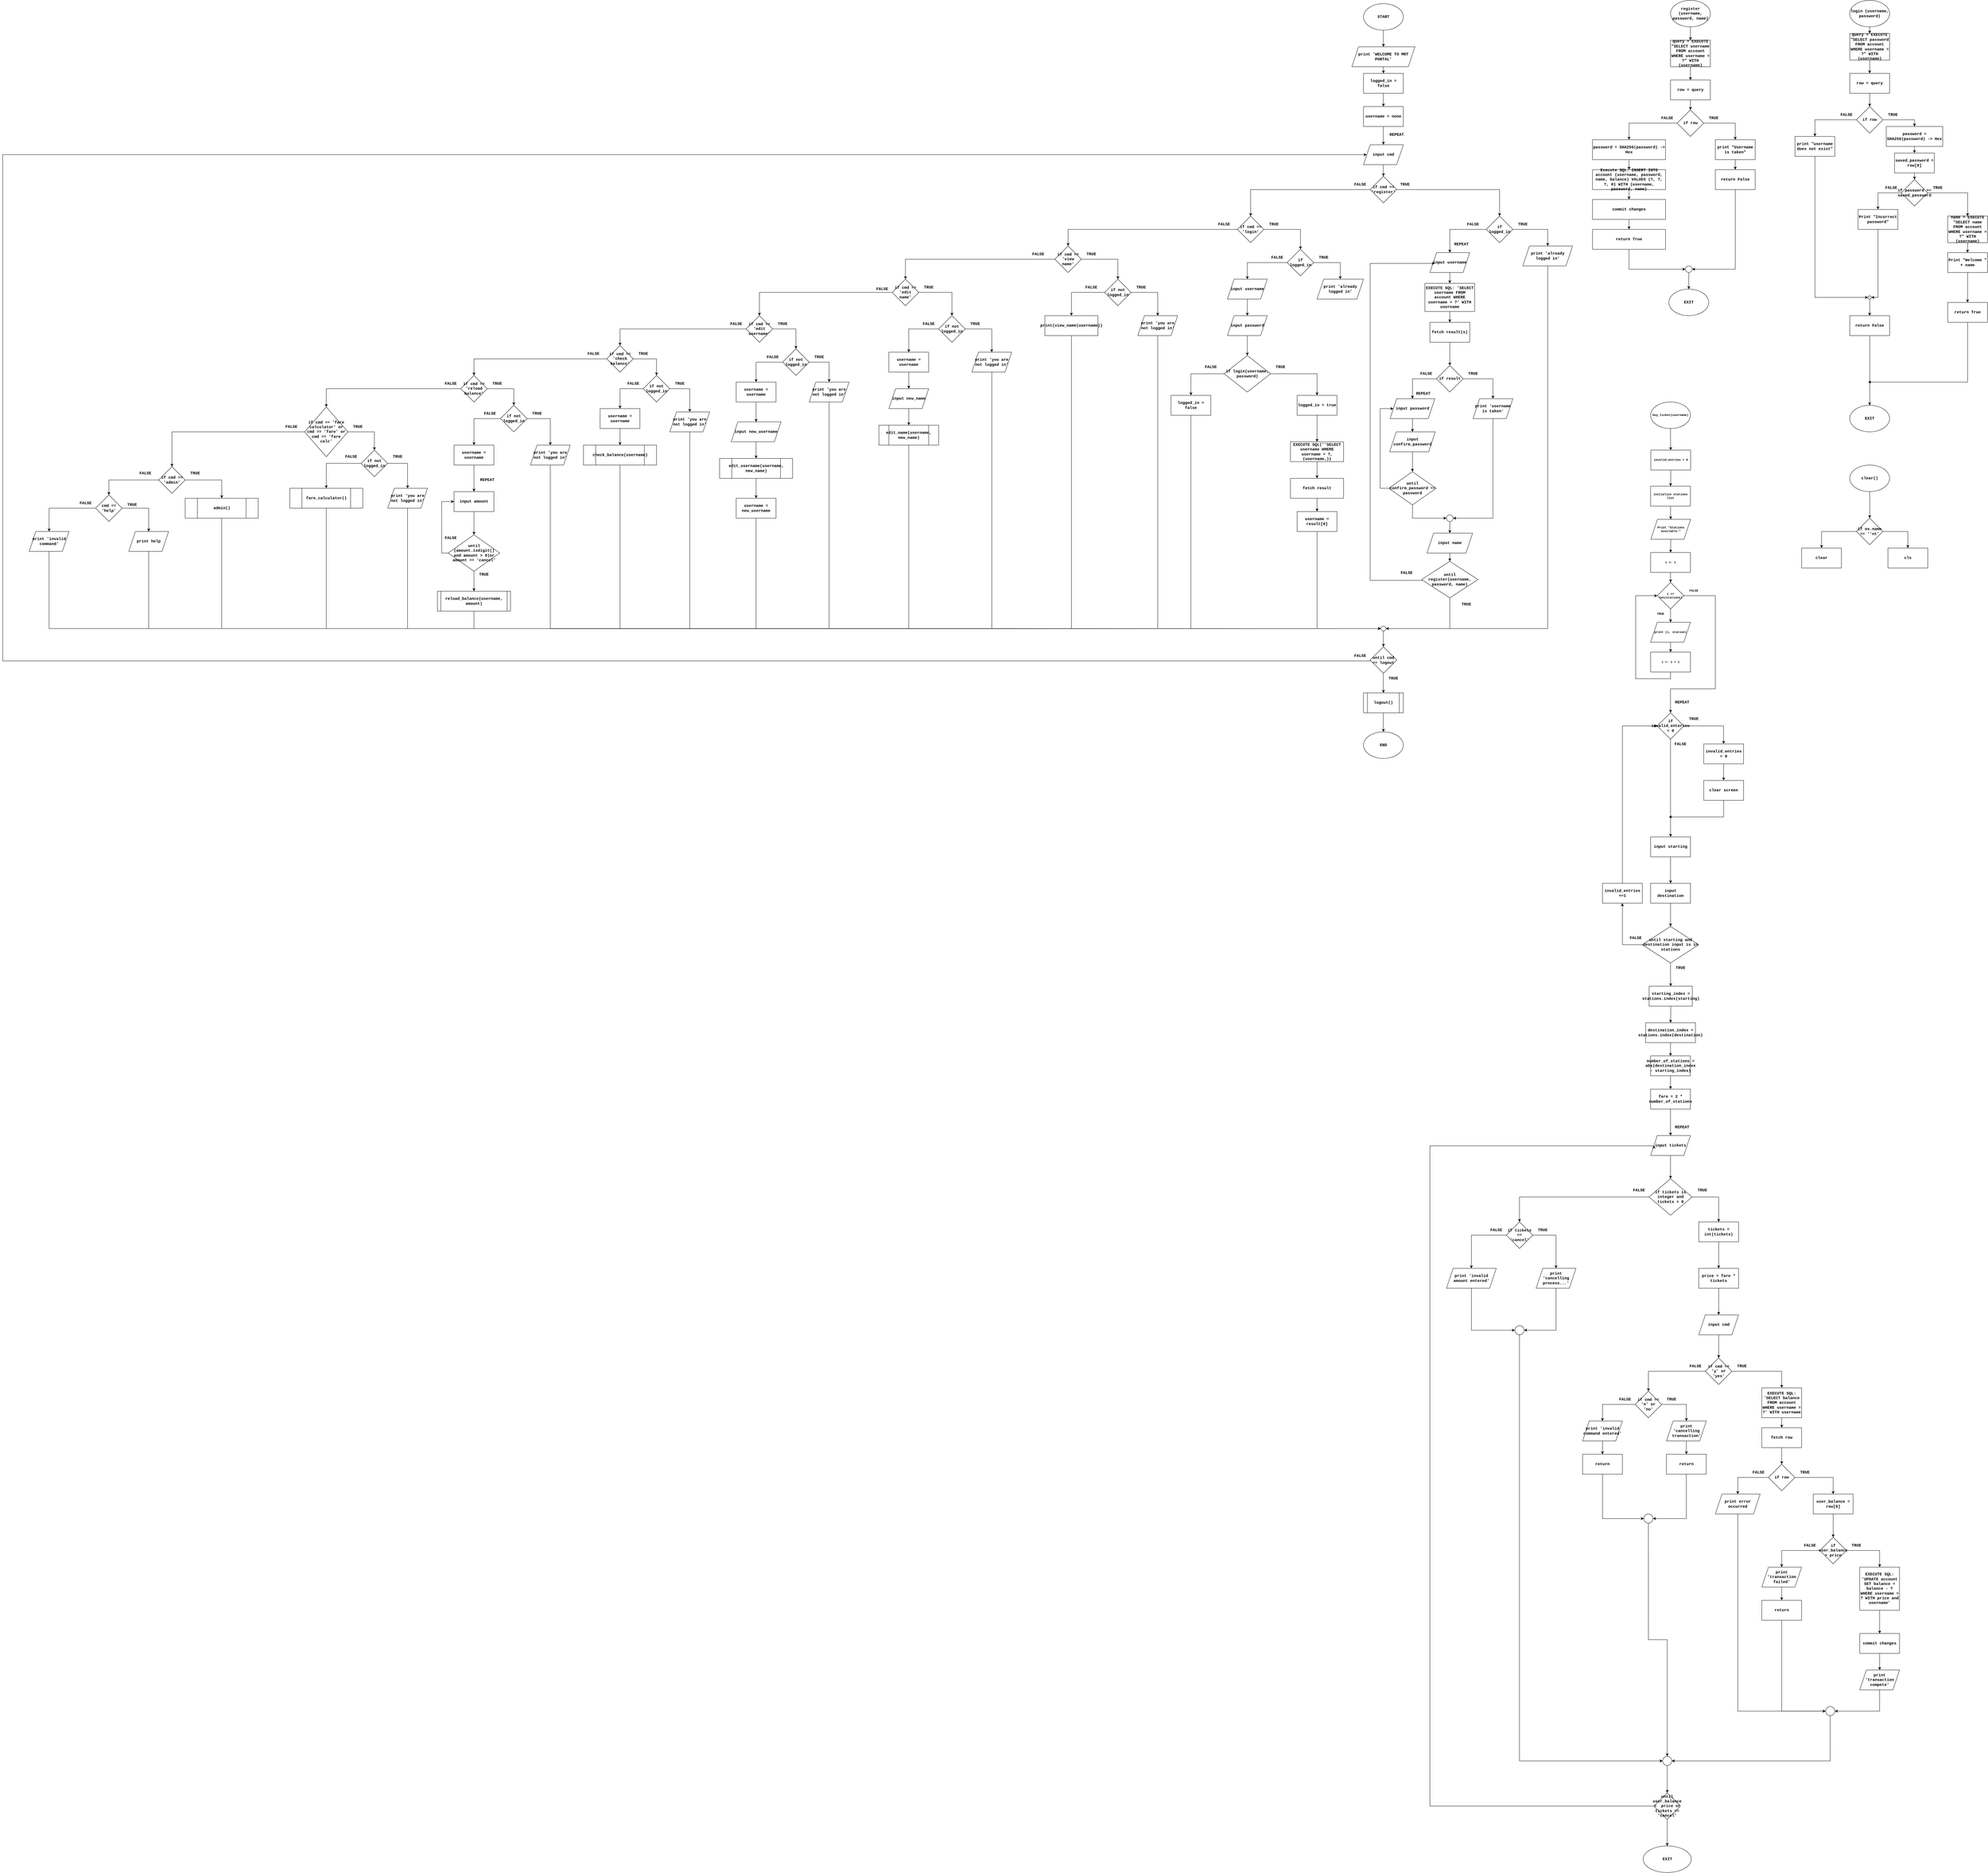 <mxfile version="26.0.9">
  <diagram name="Page-1" id="O7bdFl-VR2qvi34aWdMt">
    <mxGraphModel dx="4912" dy="1115" grid="1" gridSize="10" guides="1" tooltips="1" connect="1" arrows="1" fold="1" page="1" pageScale="1" pageWidth="1000" pageHeight="500" math="0" shadow="0">
      <root>
        <mxCell id="0" />
        <mxCell id="1" parent="0" />
        <mxCell id="UshZH0G48LZGHxIDffAy-1" value="" style="edgeStyle=orthogonalEdgeStyle;rounded=0;orthogonalLoop=1;jettySize=auto;html=1;fontFamily=Courier New;fontStyle=1" parent="1" source="UshZH0G48LZGHxIDffAy-2" target="UshZH0G48LZGHxIDffAy-4" edge="1">
          <mxGeometry relative="1" as="geometry" />
        </mxCell>
        <mxCell id="UshZH0G48LZGHxIDffAy-2" value="START" style="ellipse;whiteSpace=wrap;html=1;fontFamily=Courier New;fontStyle=1" parent="1" vertex="1">
          <mxGeometry x="1370" y="10" width="120" height="80" as="geometry" />
        </mxCell>
        <mxCell id="UshZH0G48LZGHxIDffAy-3" value="" style="edgeStyle=orthogonalEdgeStyle;rounded=0;orthogonalLoop=1;jettySize=auto;html=1;fontFamily=Courier New;fontStyle=1" parent="1" source="UshZH0G48LZGHxIDffAy-4" target="UshZH0G48LZGHxIDffAy-6" edge="1">
          <mxGeometry relative="1" as="geometry" />
        </mxCell>
        <mxCell id="UshZH0G48LZGHxIDffAy-4" value="print &#39;WELCOME TO MRT PORTAL&#39;" style="shape=parallelogram;perimeter=parallelogramPerimeter;whiteSpace=wrap;html=1;fixedSize=1;fontFamily=Courier New;fontStyle=1" parent="1" vertex="1">
          <mxGeometry x="1335" y="140" width="190" height="60" as="geometry" />
        </mxCell>
        <mxCell id="UshZH0G48LZGHxIDffAy-5" value="" style="edgeStyle=orthogonalEdgeStyle;rounded=0;orthogonalLoop=1;jettySize=auto;html=1;fontFamily=Courier New;fontStyle=1" parent="1" source="UshZH0G48LZGHxIDffAy-6" target="UshZH0G48LZGHxIDffAy-8" edge="1">
          <mxGeometry relative="1" as="geometry" />
        </mxCell>
        <mxCell id="UshZH0G48LZGHxIDffAy-6" value="logged_in = false" style="whiteSpace=wrap;html=1;fontFamily=Courier New;fontStyle=1" parent="1" vertex="1">
          <mxGeometry x="1370" y="220" width="120" height="60" as="geometry" />
        </mxCell>
        <mxCell id="UshZH0G48LZGHxIDffAy-7" value="" style="edgeStyle=orthogonalEdgeStyle;rounded=0;orthogonalLoop=1;jettySize=auto;html=1;fontFamily=Courier New;fontStyle=1" parent="1" source="UshZH0G48LZGHxIDffAy-8" target="UshZH0G48LZGHxIDffAy-10" edge="1">
          <mxGeometry relative="1" as="geometry" />
        </mxCell>
        <mxCell id="UshZH0G48LZGHxIDffAy-8" value="username = none" style="whiteSpace=wrap;html=1;fontFamily=Courier New;fontStyle=1" parent="1" vertex="1">
          <mxGeometry x="1370" y="320" width="120" height="60" as="geometry" />
        </mxCell>
        <mxCell id="UshZH0G48LZGHxIDffAy-9" value="" style="edgeStyle=orthogonalEdgeStyle;rounded=0;orthogonalLoop=1;jettySize=auto;html=1;fontFamily=Courier New;fontStyle=1" parent="1" source="UshZH0G48LZGHxIDffAy-10" target="UshZH0G48LZGHxIDffAy-13" edge="1">
          <mxGeometry relative="1" as="geometry" />
        </mxCell>
        <mxCell id="UshZH0G48LZGHxIDffAy-10" value="input cmd" style="shape=parallelogram;perimeter=parallelogramPerimeter;whiteSpace=wrap;html=1;fixedSize=1;fontFamily=Courier New;fontStyle=1" parent="1" vertex="1">
          <mxGeometry x="1370" y="435" width="120" height="60" as="geometry" />
        </mxCell>
        <mxCell id="UshZH0G48LZGHxIDffAy-11" value="" style="edgeStyle=orthogonalEdgeStyle;rounded=0;orthogonalLoop=1;jettySize=auto;html=1;fontFamily=Courier New;fontStyle=1" parent="1" source="UshZH0G48LZGHxIDffAy-13" target="UshZH0G48LZGHxIDffAy-16" edge="1">
          <mxGeometry relative="1" as="geometry" />
        </mxCell>
        <mxCell id="UshZH0G48LZGHxIDffAy-12" value="" style="edgeStyle=orthogonalEdgeStyle;rounded=0;orthogonalLoop=1;jettySize=auto;html=1;fontFamily=Courier New;fontStyle=1" parent="1" source="UshZH0G48LZGHxIDffAy-13" target="UshZH0G48LZGHxIDffAy-42" edge="1">
          <mxGeometry relative="1" as="geometry" />
        </mxCell>
        <mxCell id="UshZH0G48LZGHxIDffAy-13" value="if cmd == &#39;register&#39;" style="rhombus;whiteSpace=wrap;html=1;fontFamily=Courier New;fontStyle=1" parent="1" vertex="1">
          <mxGeometry x="1390" y="530" width="80" height="80" as="geometry" />
        </mxCell>
        <mxCell id="UshZH0G48LZGHxIDffAy-14" value="" style="edgeStyle=orthogonalEdgeStyle;rounded=0;orthogonalLoop=1;jettySize=auto;html=1;fontFamily=Courier New;fontStyle=1" parent="1" source="UshZH0G48LZGHxIDffAy-16" target="UshZH0G48LZGHxIDffAy-19" edge="1">
          <mxGeometry relative="1" as="geometry" />
        </mxCell>
        <mxCell id="UshZH0G48LZGHxIDffAy-15" value="" style="edgeStyle=orthogonalEdgeStyle;rounded=0;orthogonalLoop=1;jettySize=auto;html=1;fontFamily=Courier New;fontStyle=1" parent="1" source="UshZH0G48LZGHxIDffAy-16" target="UshZH0G48LZGHxIDffAy-22" edge="1">
          <mxGeometry relative="1" as="geometry" />
        </mxCell>
        <mxCell id="UshZH0G48LZGHxIDffAy-16" value="if logged_in" style="rhombus;whiteSpace=wrap;html=1;fontFamily=Courier New;fontStyle=1" parent="1" vertex="1">
          <mxGeometry x="1740" y="650" width="80" height="80" as="geometry" />
        </mxCell>
        <mxCell id="UshZH0G48LZGHxIDffAy-17" value="TRUE" style="text;html=1;align=center;verticalAlign=middle;whiteSpace=wrap;rounded=0;fontFamily=Courier New;fontStyle=1" parent="1" vertex="1">
          <mxGeometry x="1465" y="540" width="60" height="30" as="geometry" />
        </mxCell>
        <mxCell id="UshZH0G48LZGHxIDffAy-18" style="edgeStyle=orthogonalEdgeStyle;rounded=0;orthogonalLoop=1;jettySize=auto;html=1;exitX=0.5;exitY=1;exitDx=0;exitDy=0;entryX=1;entryY=0.5;entryDx=0;entryDy=0;fontFamily=Courier New;fontStyle=1" parent="1" source="UshZH0G48LZGHxIDffAy-19" target="UshZH0G48LZGHxIDffAy-164" edge="1">
          <mxGeometry relative="1" as="geometry" />
        </mxCell>
        <mxCell id="UshZH0G48LZGHxIDffAy-19" value="print &#39;already logged in&#39;" style="shape=parallelogram;perimeter=parallelogramPerimeter;whiteSpace=wrap;html=1;fixedSize=1;fontFamily=Courier New;fontStyle=1" parent="1" vertex="1">
          <mxGeometry x="1850" y="740" width="150" height="60" as="geometry" />
        </mxCell>
        <mxCell id="UshZH0G48LZGHxIDffAy-20" value="REPEAT" style="text;html=1;align=center;verticalAlign=middle;whiteSpace=wrap;rounded=0;fontFamily=Courier New;fontStyle=1" parent="1" vertex="1">
          <mxGeometry x="1440" y="390" width="60" height="30" as="geometry" />
        </mxCell>
        <mxCell id="rgjTrwtEVMEce0LyzO18-2" value="" style="edgeStyle=orthogonalEdgeStyle;rounded=0;orthogonalLoop=1;jettySize=auto;html=1;fontFamily=Courier New;fontStyle=1" parent="1" source="UshZH0G48LZGHxIDffAy-22" target="rgjTrwtEVMEce0LyzO18-1" edge="1">
          <mxGeometry relative="1" as="geometry" />
        </mxCell>
        <mxCell id="UshZH0G48LZGHxIDffAy-22" value="input username" style="shape=parallelogram;perimeter=parallelogramPerimeter;whiteSpace=wrap;html=1;fixedSize=1;fontFamily=Courier New;fontStyle=1" parent="1" vertex="1">
          <mxGeometry x="1570" y="760" width="120" height="60" as="geometry" />
        </mxCell>
        <mxCell id="UshZH0G48LZGHxIDffAy-23" value="REPEAT" style="text;html=1;align=center;verticalAlign=middle;whiteSpace=wrap;rounded=0;fontFamily=Courier New;fontStyle=1" parent="1" vertex="1">
          <mxGeometry x="1635" y="720" width="60" height="30" as="geometry" />
        </mxCell>
        <mxCell id="UshZH0G48LZGHxIDffAy-36" style="edgeStyle=orthogonalEdgeStyle;rounded=0;orthogonalLoop=1;jettySize=auto;html=1;exitX=0;exitY=0.5;exitDx=0;exitDy=0;entryX=0;entryY=0.5;entryDx=0;entryDy=0;fontFamily=Courier New;fontStyle=1" parent="1" edge="1">
          <mxGeometry relative="1" as="geometry">
            <Array as="points">
              <mxPoint x="1390" y="1748" />
              <mxPoint x="1390" y="792" />
            </Array>
            <mxPoint x="1550" y="1747.5" as="sourcePoint" />
            <mxPoint x="1585" y="792.5" as="targetPoint" />
          </mxGeometry>
        </mxCell>
        <mxCell id="UshZH0G48LZGHxIDffAy-37" style="edgeStyle=orthogonalEdgeStyle;rounded=0;orthogonalLoop=1;jettySize=auto;html=1;exitX=0.5;exitY=1;exitDx=0;exitDy=0;entryX=1;entryY=0.5;entryDx=0;entryDy=0;fontFamily=Courier New;fontStyle=1" parent="1" source="UshZH0G48LZGHxIDffAy-38" target="UshZH0G48LZGHxIDffAy-164" edge="1">
          <mxGeometry relative="1" as="geometry" />
        </mxCell>
        <mxCell id="UshZH0G48LZGHxIDffAy-38" value="until register(username, password, name)" style="rhombus;whiteSpace=wrap;html=1;fontFamily=Courier New;fontStyle=1" parent="1" vertex="1">
          <mxGeometry x="1545" y="1690" width="170" height="110" as="geometry" />
        </mxCell>
        <mxCell id="UshZH0G48LZGHxIDffAy-39" value="FALSE" style="text;html=1;align=center;verticalAlign=middle;whiteSpace=wrap;rounded=0;fontFamily=Courier New;fontStyle=1" parent="1" vertex="1">
          <mxGeometry x="1470" y="1710" width="60" height="30" as="geometry" />
        </mxCell>
        <mxCell id="UshZH0G48LZGHxIDffAy-40" value="" style="edgeStyle=orthogonalEdgeStyle;rounded=0;orthogonalLoop=1;jettySize=auto;html=1;fontFamily=Courier New;fontStyle=1" parent="1" source="UshZH0G48LZGHxIDffAy-42" target="UshZH0G48LZGHxIDffAy-45" edge="1">
          <mxGeometry relative="1" as="geometry" />
        </mxCell>
        <mxCell id="UshZH0G48LZGHxIDffAy-41" value="" style="edgeStyle=orthogonalEdgeStyle;rounded=0;orthogonalLoop=1;jettySize=auto;html=1;fontFamily=Courier New;fontStyle=1" parent="1" source="UshZH0G48LZGHxIDffAy-42" target="UshZH0G48LZGHxIDffAy-66" edge="1">
          <mxGeometry relative="1" as="geometry" />
        </mxCell>
        <mxCell id="UshZH0G48LZGHxIDffAy-42" value="if cmd == &#39;login&#39;" style="rhombus;whiteSpace=wrap;html=1;fontFamily=Courier New;fontStyle=1" parent="1" vertex="1">
          <mxGeometry x="990" y="650" width="80" height="80" as="geometry" />
        </mxCell>
        <mxCell id="UshZH0G48LZGHxIDffAy-43" value="" style="edgeStyle=orthogonalEdgeStyle;rounded=0;orthogonalLoop=1;jettySize=auto;html=1;fontFamily=Courier New;fontStyle=1" parent="1" source="UshZH0G48LZGHxIDffAy-45" target="UshZH0G48LZGHxIDffAy-46" edge="1">
          <mxGeometry relative="1" as="geometry" />
        </mxCell>
        <mxCell id="UshZH0G48LZGHxIDffAy-44" value="" style="edgeStyle=orthogonalEdgeStyle;rounded=0;orthogonalLoop=1;jettySize=auto;html=1;fontFamily=Courier New;fontStyle=1" parent="1" source="UshZH0G48LZGHxIDffAy-45" target="UshZH0G48LZGHxIDffAy-48" edge="1">
          <mxGeometry relative="1" as="geometry" />
        </mxCell>
        <mxCell id="UshZH0G48LZGHxIDffAy-45" value="if logged_in" style="rhombus;whiteSpace=wrap;html=1;fontFamily=Courier New;fontStyle=1" parent="1" vertex="1">
          <mxGeometry x="1140" y="750" width="80" height="80" as="geometry" />
        </mxCell>
        <mxCell id="UshZH0G48LZGHxIDffAy-46" value="print &#39;already logged in&#39;" style="shape=parallelogram;perimeter=parallelogramPerimeter;whiteSpace=wrap;html=1;fixedSize=1;fontFamily=Courier New;fontStyle=1" parent="1" vertex="1">
          <mxGeometry x="1230" y="840" width="140" height="60" as="geometry" />
        </mxCell>
        <mxCell id="UshZH0G48LZGHxIDffAy-47" value="" style="edgeStyle=orthogonalEdgeStyle;rounded=0;orthogonalLoop=1;jettySize=auto;html=1;fontFamily=Courier New;fontStyle=1" parent="1" source="UshZH0G48LZGHxIDffAy-48" target="UshZH0G48LZGHxIDffAy-50" edge="1">
          <mxGeometry relative="1" as="geometry" />
        </mxCell>
        <mxCell id="UshZH0G48LZGHxIDffAy-48" value="input username" style="shape=parallelogram;perimeter=parallelogramPerimeter;whiteSpace=wrap;html=1;fixedSize=1;fontFamily=Courier New;fontStyle=1" parent="1" vertex="1">
          <mxGeometry x="960" y="840" width="120" height="60" as="geometry" />
        </mxCell>
        <mxCell id="UshZH0G48LZGHxIDffAy-49" value="" style="edgeStyle=orthogonalEdgeStyle;rounded=0;orthogonalLoop=1;jettySize=auto;html=1;fontFamily=Courier New;fontStyle=1" parent="1" source="UshZH0G48LZGHxIDffAy-50" target="UshZH0G48LZGHxIDffAy-53" edge="1">
          <mxGeometry relative="1" as="geometry" />
        </mxCell>
        <mxCell id="UshZH0G48LZGHxIDffAy-50" value="input password" style="shape=parallelogram;perimeter=parallelogramPerimeter;whiteSpace=wrap;html=1;fixedSize=1;fontFamily=Courier New;fontStyle=1" parent="1" vertex="1">
          <mxGeometry x="960" y="950" width="120" height="60" as="geometry" />
        </mxCell>
        <mxCell id="UshZH0G48LZGHxIDffAy-51" value="" style="edgeStyle=orthogonalEdgeStyle;rounded=0;orthogonalLoop=1;jettySize=auto;html=1;fontFamily=Courier New;fontStyle=1" parent="1" source="UshZH0G48LZGHxIDffAy-53" target="UshZH0G48LZGHxIDffAy-55" edge="1">
          <mxGeometry relative="1" as="geometry" />
        </mxCell>
        <mxCell id="UshZH0G48LZGHxIDffAy-52" value="" style="edgeStyle=orthogonalEdgeStyle;rounded=0;orthogonalLoop=1;jettySize=auto;html=1;fontFamily=Courier New;fontStyle=1" parent="1" source="UshZH0G48LZGHxIDffAy-53" target="UshZH0G48LZGHxIDffAy-63" edge="1">
          <mxGeometry relative="1" as="geometry" />
        </mxCell>
        <mxCell id="UshZH0G48LZGHxIDffAy-53" value="if login(username, password)" style="rhombus;whiteSpace=wrap;html=1;fontFamily=Courier New;fontStyle=1" parent="1" vertex="1">
          <mxGeometry x="950" y="1070" width="140" height="110" as="geometry" />
        </mxCell>
        <mxCell id="UshZH0G48LZGHxIDffAy-54" value="" style="edgeStyle=orthogonalEdgeStyle;rounded=0;orthogonalLoop=1;jettySize=auto;html=1;fontFamily=Courier New;fontStyle=1" parent="1" source="UshZH0G48LZGHxIDffAy-55" target="UshZH0G48LZGHxIDffAy-57" edge="1">
          <mxGeometry relative="1" as="geometry" />
        </mxCell>
        <mxCell id="UshZH0G48LZGHxIDffAy-55" value="logged_in = true" style="whiteSpace=wrap;html=1;fontFamily=Courier New;fontStyle=1" parent="1" vertex="1">
          <mxGeometry x="1170" y="1190" width="120" height="60" as="geometry" />
        </mxCell>
        <mxCell id="UshZH0G48LZGHxIDffAy-56" value="" style="edgeStyle=orthogonalEdgeStyle;rounded=0;orthogonalLoop=1;jettySize=auto;html=1;fontFamily=Courier New;fontStyle=1" parent="1" source="UshZH0G48LZGHxIDffAy-57" target="UshZH0G48LZGHxIDffAy-59" edge="1">
          <mxGeometry relative="1" as="geometry" />
        </mxCell>
        <mxCell id="UshZH0G48LZGHxIDffAy-57" value="EXECUTE SQL(&#39;&#39;SELECT username WHERE username = ?, (username,))" style="whiteSpace=wrap;html=1;fontFamily=Courier New;fontStyle=1" parent="1" vertex="1">
          <mxGeometry x="1150" y="1330" width="160" height="60" as="geometry" />
        </mxCell>
        <mxCell id="UshZH0G48LZGHxIDffAy-58" value="" style="edgeStyle=orthogonalEdgeStyle;rounded=0;orthogonalLoop=1;jettySize=auto;html=1;fontFamily=Courier New;fontStyle=1" parent="1" source="UshZH0G48LZGHxIDffAy-59" target="UshZH0G48LZGHxIDffAy-61" edge="1">
          <mxGeometry relative="1" as="geometry" />
        </mxCell>
        <mxCell id="UshZH0G48LZGHxIDffAy-59" value="fetch result" style="whiteSpace=wrap;html=1;fontFamily=Courier New;fontStyle=1" parent="1" vertex="1">
          <mxGeometry x="1150" y="1440" width="160" height="60" as="geometry" />
        </mxCell>
        <mxCell id="UshZH0G48LZGHxIDffAy-60" style="edgeStyle=orthogonalEdgeStyle;rounded=0;orthogonalLoop=1;jettySize=auto;html=1;exitX=0.5;exitY=1;exitDx=0;exitDy=0;entryX=0;entryY=0.5;entryDx=0;entryDy=0;fontFamily=Courier New;fontStyle=1" parent="1" source="UshZH0G48LZGHxIDffAy-61" target="UshZH0G48LZGHxIDffAy-164" edge="1">
          <mxGeometry relative="1" as="geometry" />
        </mxCell>
        <mxCell id="UshZH0G48LZGHxIDffAy-61" value="username = result[0]" style="whiteSpace=wrap;html=1;fontFamily=Courier New;fontStyle=1" parent="1" vertex="1">
          <mxGeometry x="1170" y="1540" width="120" height="60" as="geometry" />
        </mxCell>
        <mxCell id="UshZH0G48LZGHxIDffAy-62" style="edgeStyle=orthogonalEdgeStyle;rounded=0;orthogonalLoop=1;jettySize=auto;html=1;exitX=0.5;exitY=1;exitDx=0;exitDy=0;entryX=0;entryY=0.5;entryDx=0;entryDy=0;fontFamily=Courier New;fontStyle=1" parent="1" source="UshZH0G48LZGHxIDffAy-63" target="UshZH0G48LZGHxIDffAy-164" edge="1">
          <mxGeometry relative="1" as="geometry" />
        </mxCell>
        <mxCell id="UshZH0G48LZGHxIDffAy-63" value="logged_in = false" style="whiteSpace=wrap;html=1;fontFamily=Courier New;fontStyle=1" parent="1" vertex="1">
          <mxGeometry x="790" y="1190" width="120" height="60" as="geometry" />
        </mxCell>
        <mxCell id="UshZH0G48LZGHxIDffAy-64" value="" style="edgeStyle=orthogonalEdgeStyle;rounded=0;orthogonalLoop=1;jettySize=auto;html=1;fontFamily=Courier New;fontStyle=1" parent="1" source="UshZH0G48LZGHxIDffAy-66" target="UshZH0G48LZGHxIDffAy-69" edge="1">
          <mxGeometry relative="1" as="geometry" />
        </mxCell>
        <mxCell id="UshZH0G48LZGHxIDffAy-65" value="" style="edgeStyle=orthogonalEdgeStyle;rounded=0;orthogonalLoop=1;jettySize=auto;html=1;fontFamily=Courier New;fontStyle=1" parent="1" source="UshZH0G48LZGHxIDffAy-66" target="UshZH0G48LZGHxIDffAy-76" edge="1">
          <mxGeometry relative="1" as="geometry" />
        </mxCell>
        <mxCell id="UshZH0G48LZGHxIDffAy-66" value="if cmd == &#39;view name&#39;" style="rhombus;whiteSpace=wrap;html=1;fontFamily=Courier New;fontStyle=1" parent="1" vertex="1">
          <mxGeometry x="440" y="740" width="80" height="80" as="geometry" />
        </mxCell>
        <mxCell id="UshZH0G48LZGHxIDffAy-67" value="" style="edgeStyle=orthogonalEdgeStyle;rounded=0;orthogonalLoop=1;jettySize=auto;html=1;fontFamily=Courier New;fontStyle=1" parent="1" source="UshZH0G48LZGHxIDffAy-69" target="UshZH0G48LZGHxIDffAy-71" edge="1">
          <mxGeometry relative="1" as="geometry" />
        </mxCell>
        <mxCell id="UshZH0G48LZGHxIDffAy-68" value="" style="edgeStyle=orthogonalEdgeStyle;rounded=0;orthogonalLoop=1;jettySize=auto;html=1;fontFamily=Courier New;fontStyle=1" parent="1" source="UshZH0G48LZGHxIDffAy-69" target="UshZH0G48LZGHxIDffAy-73" edge="1">
          <mxGeometry relative="1" as="geometry" />
        </mxCell>
        <mxCell id="UshZH0G48LZGHxIDffAy-69" value="if not logged_in" style="rhombus;whiteSpace=wrap;html=1;fontFamily=Courier New;fontStyle=1" parent="1" vertex="1">
          <mxGeometry x="590" y="840" width="80" height="80" as="geometry" />
        </mxCell>
        <mxCell id="UshZH0G48LZGHxIDffAy-70" style="edgeStyle=orthogonalEdgeStyle;rounded=0;orthogonalLoop=1;jettySize=auto;html=1;exitX=0.5;exitY=1;exitDx=0;exitDy=0;entryX=0;entryY=0.5;entryDx=0;entryDy=0;fontFamily=Courier New;fontStyle=1" parent="1" source="UshZH0G48LZGHxIDffAy-71" target="UshZH0G48LZGHxIDffAy-164" edge="1">
          <mxGeometry relative="1" as="geometry" />
        </mxCell>
        <mxCell id="UshZH0G48LZGHxIDffAy-71" value="print &#39;you are not logged in&#39;" style="shape=parallelogram;perimeter=parallelogramPerimeter;whiteSpace=wrap;html=1;fixedSize=1;fontFamily=Courier New;fontStyle=1" parent="1" vertex="1">
          <mxGeometry x="690" y="950" width="120" height="60" as="geometry" />
        </mxCell>
        <mxCell id="UshZH0G48LZGHxIDffAy-72" style="edgeStyle=orthogonalEdgeStyle;rounded=0;orthogonalLoop=1;jettySize=auto;html=1;exitX=0.5;exitY=1;exitDx=0;exitDy=0;entryX=0;entryY=0.5;entryDx=0;entryDy=0;fontFamily=Courier New;fontStyle=1" parent="1" source="UshZH0G48LZGHxIDffAy-73" target="UshZH0G48LZGHxIDffAy-164" edge="1">
          <mxGeometry relative="1" as="geometry" />
        </mxCell>
        <mxCell id="UshZH0G48LZGHxIDffAy-73" value="print(view_name(username))" style="whiteSpace=wrap;html=1;fontFamily=Courier New;fontStyle=1" parent="1" vertex="1">
          <mxGeometry x="410" y="950" width="160" height="60" as="geometry" />
        </mxCell>
        <mxCell id="UshZH0G48LZGHxIDffAy-74" value="" style="edgeStyle=orthogonalEdgeStyle;rounded=0;orthogonalLoop=1;jettySize=auto;html=1;fontFamily=Courier New;fontStyle=1" parent="1" source="UshZH0G48LZGHxIDffAy-76" target="UshZH0G48LZGHxIDffAy-85" edge="1">
          <mxGeometry relative="1" as="geometry" />
        </mxCell>
        <mxCell id="UshZH0G48LZGHxIDffAy-75" value="" style="edgeStyle=orthogonalEdgeStyle;rounded=0;orthogonalLoop=1;jettySize=auto;html=1;fontFamily=Courier New;fontStyle=1" parent="1" source="UshZH0G48LZGHxIDffAy-76" target="UshZH0G48LZGHxIDffAy-88" edge="1">
          <mxGeometry relative="1" as="geometry" />
        </mxCell>
        <mxCell id="UshZH0G48LZGHxIDffAy-76" value="if cmd == &#39;edit name&#39;" style="rhombus;whiteSpace=wrap;html=1;fontFamily=Courier New;fontStyle=1" parent="1" vertex="1">
          <mxGeometry x="-50" y="840" width="80" height="80" as="geometry" />
        </mxCell>
        <mxCell id="UshZH0G48LZGHxIDffAy-77" style="edgeStyle=orthogonalEdgeStyle;rounded=0;orthogonalLoop=1;jettySize=auto;html=1;exitX=0.5;exitY=1;exitDx=0;exitDy=0;entryX=0;entryY=0.5;entryDx=0;entryDy=0;fontFamily=Courier New;fontStyle=1" parent="1" source="UshZH0G48LZGHxIDffAy-78" target="UshZH0G48LZGHxIDffAy-164" edge="1">
          <mxGeometry relative="1" as="geometry" />
        </mxCell>
        <mxCell id="UshZH0G48LZGHxIDffAy-78" value="print &#39;you are not logged in&#39;" style="shape=parallelogram;perimeter=parallelogramPerimeter;whiteSpace=wrap;html=1;fixedSize=1;fontFamily=Courier New;fontStyle=1" parent="1" vertex="1">
          <mxGeometry x="190" y="1060" width="120" height="60" as="geometry" />
        </mxCell>
        <mxCell id="UshZH0G48LZGHxIDffAy-79" value="" style="edgeStyle=orthogonalEdgeStyle;rounded=0;orthogonalLoop=1;jettySize=auto;html=1;fontFamily=Courier New;fontStyle=1" parent="1" source="UshZH0G48LZGHxIDffAy-80" target="UshZH0G48LZGHxIDffAy-82" edge="1">
          <mxGeometry relative="1" as="geometry" />
        </mxCell>
        <mxCell id="UshZH0G48LZGHxIDffAy-80" value="username = username" style="whiteSpace=wrap;html=1;fontFamily=Courier New;fontStyle=1" parent="1" vertex="1">
          <mxGeometry x="-60" y="1060" width="120" height="60" as="geometry" />
        </mxCell>
        <mxCell id="UshZH0G48LZGHxIDffAy-81" value="" style="edgeStyle=orthogonalEdgeStyle;rounded=0;orthogonalLoop=1;jettySize=auto;html=1;fontFamily=Courier New;fontStyle=1" parent="1" source="UshZH0G48LZGHxIDffAy-82" target="UshZH0G48LZGHxIDffAy-100" edge="1">
          <mxGeometry relative="1" as="geometry" />
        </mxCell>
        <mxCell id="UshZH0G48LZGHxIDffAy-82" value="input new_name" style="shape=parallelogram;perimeter=parallelogramPerimeter;whiteSpace=wrap;html=1;fixedSize=1;fontFamily=Courier New;fontStyle=1" parent="1" vertex="1">
          <mxGeometry x="-60" y="1170" width="120" height="60" as="geometry" />
        </mxCell>
        <mxCell id="UshZH0G48LZGHxIDffAy-83" style="edgeStyle=orthogonalEdgeStyle;rounded=0;orthogonalLoop=1;jettySize=auto;html=1;exitX=1;exitY=0.5;exitDx=0;exitDy=0;fontFamily=Courier New;fontStyle=1" parent="1" source="UshZH0G48LZGHxIDffAy-85" target="UshZH0G48LZGHxIDffAy-78" edge="1">
          <mxGeometry relative="1" as="geometry" />
        </mxCell>
        <mxCell id="UshZH0G48LZGHxIDffAy-84" style="edgeStyle=orthogonalEdgeStyle;rounded=0;orthogonalLoop=1;jettySize=auto;html=1;exitX=0;exitY=0.5;exitDx=0;exitDy=0;entryX=0.5;entryY=0;entryDx=0;entryDy=0;fontFamily=Courier New;fontStyle=1" parent="1" source="UshZH0G48LZGHxIDffAy-85" target="UshZH0G48LZGHxIDffAy-80" edge="1">
          <mxGeometry relative="1" as="geometry" />
        </mxCell>
        <mxCell id="UshZH0G48LZGHxIDffAy-85" value="if not logged_in" style="rhombus;whiteSpace=wrap;html=1;fontFamily=Courier New;fontStyle=1" parent="1" vertex="1">
          <mxGeometry x="90" y="950" width="80" height="80" as="geometry" />
        </mxCell>
        <mxCell id="UshZH0G48LZGHxIDffAy-86" value="" style="edgeStyle=orthogonalEdgeStyle;rounded=0;orthogonalLoop=1;jettySize=auto;html=1;fontFamily=Courier New;fontStyle=1" parent="1" source="UshZH0G48LZGHxIDffAy-88" target="UshZH0G48LZGHxIDffAy-91" edge="1">
          <mxGeometry relative="1" as="geometry" />
        </mxCell>
        <mxCell id="UshZH0G48LZGHxIDffAy-87" value="" style="edgeStyle=orthogonalEdgeStyle;rounded=0;orthogonalLoop=1;jettySize=auto;html=1;fontFamily=Courier New;fontStyle=1" parent="1" source="UshZH0G48LZGHxIDffAy-88" target="UshZH0G48LZGHxIDffAy-106" edge="1">
          <mxGeometry relative="1" as="geometry" />
        </mxCell>
        <mxCell id="UshZH0G48LZGHxIDffAy-88" value="if cmd == &#39;edit username&#39;" style="rhombus;whiteSpace=wrap;html=1;fontFamily=Courier New;fontStyle=1" parent="1" vertex="1">
          <mxGeometry x="-490" y="950" width="80" height="80" as="geometry" />
        </mxCell>
        <mxCell id="UshZH0G48LZGHxIDffAy-89" style="edgeStyle=orthogonalEdgeStyle;rounded=0;orthogonalLoop=1;jettySize=auto;html=1;exitX=1;exitY=0.5;exitDx=0;exitDy=0;entryX=0.5;entryY=0;entryDx=0;entryDy=0;fontFamily=Courier New;fontStyle=1" parent="1" source="UshZH0G48LZGHxIDffAy-91" target="UshZH0G48LZGHxIDffAy-93" edge="1">
          <mxGeometry relative="1" as="geometry" />
        </mxCell>
        <mxCell id="UshZH0G48LZGHxIDffAy-90" value="" style="edgeStyle=orthogonalEdgeStyle;rounded=0;orthogonalLoop=1;jettySize=auto;html=1;fontFamily=Courier New;fontStyle=1" parent="1" source="UshZH0G48LZGHxIDffAy-91" target="UshZH0G48LZGHxIDffAy-95" edge="1">
          <mxGeometry relative="1" as="geometry" />
        </mxCell>
        <mxCell id="UshZH0G48LZGHxIDffAy-91" value="if not logged_in" style="rhombus;whiteSpace=wrap;html=1;fontFamily=Courier New;fontStyle=1" parent="1" vertex="1">
          <mxGeometry x="-380" y="1050" width="80" height="80" as="geometry" />
        </mxCell>
        <mxCell id="UshZH0G48LZGHxIDffAy-92" style="edgeStyle=orthogonalEdgeStyle;rounded=0;orthogonalLoop=1;jettySize=auto;html=1;exitX=0.5;exitY=1;exitDx=0;exitDy=0;entryX=0;entryY=0.5;entryDx=0;entryDy=0;fontFamily=Courier New;fontStyle=1" parent="1" source="UshZH0G48LZGHxIDffAy-93" target="UshZH0G48LZGHxIDffAy-164" edge="1">
          <mxGeometry relative="1" as="geometry" />
        </mxCell>
        <mxCell id="UshZH0G48LZGHxIDffAy-93" value="print &#39;you are not logged in&#39;" style="shape=parallelogram;perimeter=parallelogramPerimeter;whiteSpace=wrap;html=1;fixedSize=1;fontFamily=Courier New;fontStyle=1" parent="1" vertex="1">
          <mxGeometry x="-300" y="1150" width="120" height="60" as="geometry" />
        </mxCell>
        <mxCell id="UshZH0G48LZGHxIDffAy-94" value="" style="edgeStyle=orthogonalEdgeStyle;rounded=0;orthogonalLoop=1;jettySize=auto;html=1;fontFamily=Courier New;fontStyle=1" parent="1" source="UshZH0G48LZGHxIDffAy-95" target="UshZH0G48LZGHxIDffAy-97" edge="1">
          <mxGeometry relative="1" as="geometry" />
        </mxCell>
        <mxCell id="UshZH0G48LZGHxIDffAy-95" value="username = username" style="whiteSpace=wrap;html=1;fontFamily=Courier New;fontStyle=1" parent="1" vertex="1">
          <mxGeometry x="-520" y="1150" width="120" height="60" as="geometry" />
        </mxCell>
        <mxCell id="UshZH0G48LZGHxIDffAy-96" value="" style="edgeStyle=orthogonalEdgeStyle;rounded=0;orthogonalLoop=1;jettySize=auto;html=1;entryX=0.5;entryY=0;entryDx=0;entryDy=0;fontFamily=Courier New;fontStyle=1" parent="1" source="UshZH0G48LZGHxIDffAy-97" target="UshZH0G48LZGHxIDffAy-135" edge="1">
          <mxGeometry relative="1" as="geometry">
            <mxPoint x="-460" y="1390" as="targetPoint" />
          </mxGeometry>
        </mxCell>
        <mxCell id="UshZH0G48LZGHxIDffAy-97" value="input new_username" style="shape=parallelogram;perimeter=parallelogramPerimeter;whiteSpace=wrap;html=1;fixedSize=1;fontFamily=Courier New;fontStyle=1" parent="1" vertex="1">
          <mxGeometry x="-535" y="1270" width="150" height="60" as="geometry" />
        </mxCell>
        <mxCell id="UshZH0G48LZGHxIDffAy-98" value="" style="group;fontFamily=Courier New;fontStyle=1" parent="1" vertex="1" connectable="0">
          <mxGeometry x="-90" y="1280" width="180" height="60" as="geometry" />
        </mxCell>
        <mxCell id="UshZH0G48LZGHxIDffAy-99" value="" style="rounded=0;whiteSpace=wrap;html=1;fontFamily=Courier New;fontStyle=1" parent="UshZH0G48LZGHxIDffAy-98" vertex="1">
          <mxGeometry width="180" height="60" as="geometry" />
        </mxCell>
        <mxCell id="UshZH0G48LZGHxIDffAy-100" value="edit_name(username, new_name)" style="whiteSpace=wrap;html=1;fontFamily=Courier New;fontStyle=1" parent="UshZH0G48LZGHxIDffAy-98" vertex="1">
          <mxGeometry x="30" width="120" height="60" as="geometry" />
        </mxCell>
        <mxCell id="UshZH0G48LZGHxIDffAy-101" style="edgeStyle=orthogonalEdgeStyle;rounded=0;orthogonalLoop=1;jettySize=auto;html=1;exitX=0.5;exitY=1;exitDx=0;exitDy=0;entryX=0;entryY=0.5;entryDx=0;entryDy=0;fontFamily=Courier New;fontStyle=1" parent="1" source="UshZH0G48LZGHxIDffAy-102" target="UshZH0G48LZGHxIDffAy-164" edge="1">
          <mxGeometry relative="1" as="geometry" />
        </mxCell>
        <mxCell id="UshZH0G48LZGHxIDffAy-102" value="username = new_username" style="whiteSpace=wrap;html=1;fontFamily=Courier New;fontStyle=1" parent="1" vertex="1">
          <mxGeometry x="-520" y="1500" width="120" height="60" as="geometry" />
        </mxCell>
        <mxCell id="UshZH0G48LZGHxIDffAy-103" value="" style="edgeStyle=orthogonalEdgeStyle;rounded=0;orthogonalLoop=1;jettySize=auto;html=1;fontFamily=Courier New;fontStyle=1" parent="1" source="UshZH0G48LZGHxIDffAy-135" target="UshZH0G48LZGHxIDffAy-102" edge="1">
          <mxGeometry relative="1" as="geometry" />
        </mxCell>
        <mxCell id="UshZH0G48LZGHxIDffAy-104" style="edgeStyle=orthogonalEdgeStyle;rounded=0;orthogonalLoop=1;jettySize=auto;html=1;exitX=1;exitY=0.5;exitDx=0;exitDy=0;entryX=0.5;entryY=0;entryDx=0;entryDy=0;fontFamily=Courier New;fontStyle=1" parent="1" source="UshZH0G48LZGHxIDffAy-106" target="UshZH0G48LZGHxIDffAy-109" edge="1">
          <mxGeometry relative="1" as="geometry" />
        </mxCell>
        <mxCell id="UshZH0G48LZGHxIDffAy-105" value="" style="edgeStyle=orthogonalEdgeStyle;rounded=0;orthogonalLoop=1;jettySize=auto;html=1;fontFamily=Courier New;fontStyle=1" parent="1" source="UshZH0G48LZGHxIDffAy-106" target="UshZH0G48LZGHxIDffAy-119" edge="1">
          <mxGeometry relative="1" as="geometry" />
        </mxCell>
        <mxCell id="UshZH0G48LZGHxIDffAy-106" value="if cmd == &#39;check balance&#39;" style="rhombus;whiteSpace=wrap;html=1;fontFamily=Courier New;fontStyle=1" parent="1" vertex="1">
          <mxGeometry x="-910" y="1040" width="80" height="80" as="geometry" />
        </mxCell>
        <mxCell id="UshZH0G48LZGHxIDffAy-107" style="edgeStyle=orthogonalEdgeStyle;rounded=0;orthogonalLoop=1;jettySize=auto;html=1;exitX=1;exitY=0.5;exitDx=0;exitDy=0;entryX=0.5;entryY=0;entryDx=0;entryDy=0;fontFamily=Courier New;fontStyle=1" parent="1" source="UshZH0G48LZGHxIDffAy-109" target="UshZH0G48LZGHxIDffAy-111" edge="1">
          <mxGeometry relative="1" as="geometry" />
        </mxCell>
        <mxCell id="UshZH0G48LZGHxIDffAy-108" value="" style="edgeStyle=orthogonalEdgeStyle;rounded=0;orthogonalLoop=1;jettySize=auto;html=1;fontFamily=Courier New;fontStyle=1" parent="1" source="UshZH0G48LZGHxIDffAy-109" target="UshZH0G48LZGHxIDffAy-113" edge="1">
          <mxGeometry relative="1" as="geometry" />
        </mxCell>
        <mxCell id="UshZH0G48LZGHxIDffAy-109" value="if not logged_in" style="rhombus;whiteSpace=wrap;html=1;fontFamily=Courier New;fontStyle=1" parent="1" vertex="1">
          <mxGeometry x="-800" y="1130" width="80" height="80" as="geometry" />
        </mxCell>
        <mxCell id="UshZH0G48LZGHxIDffAy-110" style="edgeStyle=orthogonalEdgeStyle;rounded=0;orthogonalLoop=1;jettySize=auto;html=1;exitX=0.5;exitY=1;exitDx=0;exitDy=0;entryX=0;entryY=0.5;entryDx=0;entryDy=0;fontFamily=Courier New;fontStyle=1" parent="1" source="UshZH0G48LZGHxIDffAy-111" target="UshZH0G48LZGHxIDffAy-164" edge="1">
          <mxGeometry relative="1" as="geometry" />
        </mxCell>
        <mxCell id="UshZH0G48LZGHxIDffAy-111" value="print &#39;you are not logged in&#39;" style="shape=parallelogram;perimeter=parallelogramPerimeter;whiteSpace=wrap;html=1;fixedSize=1;fontFamily=Courier New;fontStyle=1" parent="1" vertex="1">
          <mxGeometry x="-720" y="1240" width="120" height="60" as="geometry" />
        </mxCell>
        <mxCell id="UshZH0G48LZGHxIDffAy-112" style="edgeStyle=orthogonalEdgeStyle;rounded=0;orthogonalLoop=1;jettySize=auto;html=1;exitX=0.5;exitY=1;exitDx=0;exitDy=0;fontFamily=Courier New;fontStyle=1" parent="1" source="UshZH0G48LZGHxIDffAy-113" target="UshZH0G48LZGHxIDffAy-116" edge="1">
          <mxGeometry relative="1" as="geometry" />
        </mxCell>
        <mxCell id="UshZH0G48LZGHxIDffAy-113" value="username = username" style="whiteSpace=wrap;html=1;fontFamily=Courier New;fontStyle=1" parent="1" vertex="1">
          <mxGeometry x="-930" y="1230" width="120" height="60" as="geometry" />
        </mxCell>
        <mxCell id="UshZH0G48LZGHxIDffAy-114" value="" style="group;fontFamily=Courier New;fontStyle=1" parent="1" vertex="1" connectable="0">
          <mxGeometry x="-980" y="1340" width="690" height="60" as="geometry" />
        </mxCell>
        <mxCell id="UshZH0G48LZGHxIDffAy-115" value="" style="rounded=0;whiteSpace=wrap;html=1;fontFamily=Courier New;fontStyle=1" parent="UshZH0G48LZGHxIDffAy-114" vertex="1">
          <mxGeometry width="220" height="60" as="geometry" />
        </mxCell>
        <mxCell id="UshZH0G48LZGHxIDffAy-116" value="check_balance(username)" style="whiteSpace=wrap;html=1;fontFamily=Courier New;fontStyle=1" parent="UshZH0G48LZGHxIDffAy-114" vertex="1">
          <mxGeometry x="36.667" width="146.667" height="60" as="geometry" />
        </mxCell>
        <mxCell id="UshZH0G48LZGHxIDffAy-117" style="edgeStyle=orthogonalEdgeStyle;rounded=0;orthogonalLoop=1;jettySize=auto;html=1;exitX=1;exitY=0.5;exitDx=0;exitDy=0;entryX=0.5;entryY=0;entryDx=0;entryDy=0;fontFamily=Courier New;fontStyle=1" parent="1" source="UshZH0G48LZGHxIDffAy-119" target="UshZH0G48LZGHxIDffAy-122" edge="1">
          <mxGeometry relative="1" as="geometry" />
        </mxCell>
        <mxCell id="UshZH0G48LZGHxIDffAy-118" value="" style="edgeStyle=orthogonalEdgeStyle;rounded=0;orthogonalLoop=1;jettySize=auto;html=1;fontFamily=Courier New;fontStyle=1" parent="1" source="UshZH0G48LZGHxIDffAy-119" target="UshZH0G48LZGHxIDffAy-141" edge="1">
          <mxGeometry relative="1" as="geometry" />
        </mxCell>
        <mxCell id="UshZH0G48LZGHxIDffAy-119" value="if cmd == &#39;reload balance&#39;" style="rhombus;whiteSpace=wrap;html=1;fontFamily=Courier New;fontStyle=1" parent="1" vertex="1">
          <mxGeometry x="-1350" y="1130" width="80" height="80" as="geometry" />
        </mxCell>
        <mxCell id="UshZH0G48LZGHxIDffAy-120" style="edgeStyle=orthogonalEdgeStyle;rounded=0;orthogonalLoop=1;jettySize=auto;html=1;exitX=1;exitY=0.5;exitDx=0;exitDy=0;entryX=0.5;entryY=0;entryDx=0;entryDy=0;fontFamily=Courier New;fontStyle=1" parent="1" source="UshZH0G48LZGHxIDffAy-122" target="UshZH0G48LZGHxIDffAy-124" edge="1">
          <mxGeometry relative="1" as="geometry" />
        </mxCell>
        <mxCell id="UshZH0G48LZGHxIDffAy-121" value="" style="edgeStyle=orthogonalEdgeStyle;rounded=0;orthogonalLoop=1;jettySize=auto;html=1;fontFamily=Courier New;fontStyle=1" parent="1" source="UshZH0G48LZGHxIDffAy-122" target="UshZH0G48LZGHxIDffAy-126" edge="1">
          <mxGeometry relative="1" as="geometry" />
        </mxCell>
        <mxCell id="UshZH0G48LZGHxIDffAy-122" value="if not logged_in" style="rhombus;whiteSpace=wrap;html=1;fontFamily=Courier New;fontStyle=1" parent="1" vertex="1">
          <mxGeometry x="-1230" y="1220" width="80" height="80" as="geometry" />
        </mxCell>
        <mxCell id="UshZH0G48LZGHxIDffAy-123" style="edgeStyle=orthogonalEdgeStyle;rounded=0;orthogonalLoop=1;jettySize=auto;html=1;entryX=0;entryY=0.5;entryDx=0;entryDy=0;fontFamily=Courier New;fontStyle=1" parent="1" source="UshZH0G48LZGHxIDffAy-124" target="UshZH0G48LZGHxIDffAy-164" edge="1">
          <mxGeometry relative="1" as="geometry">
            <Array as="points">
              <mxPoint x="-1080" y="1893" />
              <mxPoint x="200" y="1893" />
            </Array>
          </mxGeometry>
        </mxCell>
        <mxCell id="UshZH0G48LZGHxIDffAy-124" value="print &#39;you are not logged in&#39;" style="shape=parallelogram;perimeter=parallelogramPerimeter;whiteSpace=wrap;html=1;fixedSize=1;fontFamily=Courier New;fontStyle=1" parent="1" vertex="1">
          <mxGeometry x="-1140" y="1340" width="120" height="60" as="geometry" />
        </mxCell>
        <mxCell id="UshZH0G48LZGHxIDffAy-125" value="" style="edgeStyle=orthogonalEdgeStyle;rounded=0;orthogonalLoop=1;jettySize=auto;html=1;fontFamily=Courier New;fontStyle=1" parent="1" source="UshZH0G48LZGHxIDffAy-126" target="UshZH0G48LZGHxIDffAy-128" edge="1">
          <mxGeometry relative="1" as="geometry" />
        </mxCell>
        <mxCell id="UshZH0G48LZGHxIDffAy-126" value="username = username" style="whiteSpace=wrap;html=1;fontFamily=Courier New;fontStyle=1" parent="1" vertex="1">
          <mxGeometry x="-1370" y="1340" width="120" height="60" as="geometry" />
        </mxCell>
        <mxCell id="UshZH0G48LZGHxIDffAy-127" value="" style="edgeStyle=orthogonalEdgeStyle;rounded=0;orthogonalLoop=1;jettySize=auto;html=1;fontFamily=Courier New;fontStyle=1" parent="1" source="UshZH0G48LZGHxIDffAy-128" target="UshZH0G48LZGHxIDffAy-132" edge="1">
          <mxGeometry relative="1" as="geometry" />
        </mxCell>
        <mxCell id="UshZH0G48LZGHxIDffAy-128" value="input amount" style="whiteSpace=wrap;html=1;fontFamily=Courier New;fontStyle=1" parent="1" vertex="1">
          <mxGeometry x="-1370" y="1480" width="120" height="60" as="geometry" />
        </mxCell>
        <mxCell id="UshZH0G48LZGHxIDffAy-129" value="REPEAT" style="text;html=1;align=center;verticalAlign=middle;whiteSpace=wrap;rounded=0;fontFamily=Courier New;fontStyle=1" parent="1" vertex="1">
          <mxGeometry x="-1300" y="1430" width="60" height="30" as="geometry" />
        </mxCell>
        <mxCell id="UshZH0G48LZGHxIDffAy-130" style="edgeStyle=orthogonalEdgeStyle;rounded=0;orthogonalLoop=1;jettySize=auto;html=1;exitX=0;exitY=0.5;exitDx=0;exitDy=0;entryX=0;entryY=0.5;entryDx=0;entryDy=0;fontFamily=Courier New;fontStyle=1" parent="1" source="UshZH0G48LZGHxIDffAy-132" target="UshZH0G48LZGHxIDffAy-128" edge="1">
          <mxGeometry relative="1" as="geometry" />
        </mxCell>
        <mxCell id="UshZH0G48LZGHxIDffAy-131" style="edgeStyle=orthogonalEdgeStyle;rounded=0;orthogonalLoop=1;jettySize=auto;html=1;exitX=0.5;exitY=1;exitDx=0;exitDy=0;entryX=0.5;entryY=0;entryDx=0;entryDy=0;fontFamily=Courier New;fontStyle=1" parent="1" source="UshZH0G48LZGHxIDffAy-132" target="UshZH0G48LZGHxIDffAy-138" edge="1">
          <mxGeometry relative="1" as="geometry" />
        </mxCell>
        <mxCell id="UshZH0G48LZGHxIDffAy-132" value="until (amount.isdigit()&lt;br&gt;and amount &amp;gt; 0)or&lt;br&gt;amount == &#39;cancel&#39;" style="rhombus;whiteSpace=wrap;html=1;fontFamily=Courier New;fontStyle=1" parent="1" vertex="1">
          <mxGeometry x="-1387.5" y="1610" width="155" height="110" as="geometry" />
        </mxCell>
        <mxCell id="UshZH0G48LZGHxIDffAy-133" value="" style="group;fontFamily=Courier New;fontStyle=1" parent="1" vertex="1" connectable="0">
          <mxGeometry x="-570" y="1380" width="220" height="60" as="geometry" />
        </mxCell>
        <mxCell id="UshZH0G48LZGHxIDffAy-134" value="" style="rounded=0;whiteSpace=wrap;html=1;fontFamily=Courier New;fontStyle=1" parent="UshZH0G48LZGHxIDffAy-133" vertex="1">
          <mxGeometry width="220" height="60" as="geometry" />
        </mxCell>
        <mxCell id="UshZH0G48LZGHxIDffAy-135" value="edit_username(username, new_name)" style="whiteSpace=wrap;html=1;fontFamily=Courier New;fontStyle=1" parent="UshZH0G48LZGHxIDffAy-133" vertex="1">
          <mxGeometry x="36.667" width="146.667" height="60" as="geometry" />
        </mxCell>
        <mxCell id="UshZH0G48LZGHxIDffAy-136" value="" style="group;fontFamily=Courier New;fontStyle=1" parent="1" vertex="1" connectable="0">
          <mxGeometry x="-1420" y="1780" width="220" height="60" as="geometry" />
        </mxCell>
        <mxCell id="UshZH0G48LZGHxIDffAy-137" value="" style="rounded=0;whiteSpace=wrap;html=1;fontFamily=Courier New;fontStyle=1" parent="UshZH0G48LZGHxIDffAy-136" vertex="1">
          <mxGeometry width="220" height="60" as="geometry" />
        </mxCell>
        <mxCell id="UshZH0G48LZGHxIDffAy-138" value="reload_balance(username, amount)" style="whiteSpace=wrap;html=1;fontFamily=Courier New;fontStyle=1" parent="UshZH0G48LZGHxIDffAy-136" vertex="1">
          <mxGeometry x="10" width="200" height="60" as="geometry" />
        </mxCell>
        <mxCell id="UshZH0G48LZGHxIDffAy-139" style="edgeStyle=orthogonalEdgeStyle;rounded=0;orthogonalLoop=1;jettySize=auto;html=1;exitX=1;exitY=0.5;exitDx=0;exitDy=0;entryX=0.5;entryY=0;entryDx=0;entryDy=0;fontFamily=Courier New;fontStyle=1" parent="1" source="UshZH0G48LZGHxIDffAy-141" target="UshZH0G48LZGHxIDffAy-144" edge="1">
          <mxGeometry relative="1" as="geometry" />
        </mxCell>
        <mxCell id="UshZH0G48LZGHxIDffAy-140" value="" style="edgeStyle=orthogonalEdgeStyle;rounded=0;orthogonalLoop=1;jettySize=auto;html=1;fontFamily=Courier New;fontStyle=1" parent="1" source="UshZH0G48LZGHxIDffAy-141" target="UshZH0G48LZGHxIDffAy-152" edge="1">
          <mxGeometry relative="1" as="geometry" />
        </mxCell>
        <mxCell id="UshZH0G48LZGHxIDffAy-141" value="if cmd == &#39;fare calculator&#39; or cmd == &#39;fare&#39; or cmd == &#39;fare calc&#39;" style="rhombus;whiteSpace=wrap;html=1;fontFamily=Courier New;fontStyle=1" parent="1" vertex="1">
          <mxGeometry x="-1820" y="1225" width="130" height="150" as="geometry" />
        </mxCell>
        <mxCell id="UshZH0G48LZGHxIDffAy-142" style="edgeStyle=orthogonalEdgeStyle;rounded=0;orthogonalLoop=1;jettySize=auto;html=1;exitX=1;exitY=0.5;exitDx=0;exitDy=0;entryX=0.5;entryY=0;entryDx=0;entryDy=0;fontFamily=Courier New;fontStyle=1" parent="1" source="UshZH0G48LZGHxIDffAy-144" target="UshZH0G48LZGHxIDffAy-146" edge="1">
          <mxGeometry relative="1" as="geometry" />
        </mxCell>
        <mxCell id="UshZH0G48LZGHxIDffAy-143" style="edgeStyle=orthogonalEdgeStyle;rounded=0;orthogonalLoop=1;jettySize=auto;html=1;exitX=0;exitY=0.5;exitDx=0;exitDy=0;entryX=0.5;entryY=0;entryDx=0;entryDy=0;fontFamily=Courier New;fontStyle=1" parent="1" source="UshZH0G48LZGHxIDffAy-144" target="UshZH0G48LZGHxIDffAy-149" edge="1">
          <mxGeometry relative="1" as="geometry" />
        </mxCell>
        <mxCell id="UshZH0G48LZGHxIDffAy-144" value="if not logged_in" style="rhombus;whiteSpace=wrap;html=1;fontFamily=Courier New;fontStyle=1" parent="1" vertex="1">
          <mxGeometry x="-1650" y="1355" width="80" height="80" as="geometry" />
        </mxCell>
        <mxCell id="UshZH0G48LZGHxIDffAy-145" style="edgeStyle=orthogonalEdgeStyle;rounded=0;orthogonalLoop=1;jettySize=auto;html=1;exitX=0.5;exitY=1;exitDx=0;exitDy=0;entryX=0;entryY=0.5;entryDx=0;entryDy=0;fontFamily=Courier New;fontStyle=1" parent="1" source="UshZH0G48LZGHxIDffAy-146" target="UshZH0G48LZGHxIDffAy-164" edge="1">
          <mxGeometry relative="1" as="geometry" />
        </mxCell>
        <mxCell id="UshZH0G48LZGHxIDffAy-146" value="print &#39;you are not logged in&#39;" style="shape=parallelogram;perimeter=parallelogramPerimeter;whiteSpace=wrap;html=1;fixedSize=1;fontFamily=Courier New;fontStyle=1" parent="1" vertex="1">
          <mxGeometry x="-1570" y="1470" width="120" height="60" as="geometry" />
        </mxCell>
        <mxCell id="UshZH0G48LZGHxIDffAy-147" value="" style="group;fontFamily=Courier New;fontStyle=1" parent="1" vertex="1" connectable="0">
          <mxGeometry x="-1865" y="1470" width="220" height="60" as="geometry" />
        </mxCell>
        <mxCell id="UshZH0G48LZGHxIDffAy-148" value="" style="rounded=0;whiteSpace=wrap;html=1;fontFamily=Courier New;fontStyle=1" parent="UshZH0G48LZGHxIDffAy-147" vertex="1">
          <mxGeometry width="220" height="60" as="geometry" />
        </mxCell>
        <mxCell id="UshZH0G48LZGHxIDffAy-149" value="fare_calculator()" style="whiteSpace=wrap;html=1;fontFamily=Courier New;fontStyle=1" parent="UshZH0G48LZGHxIDffAy-147" vertex="1">
          <mxGeometry x="36.667" width="146.667" height="60" as="geometry" />
        </mxCell>
        <mxCell id="UshZH0G48LZGHxIDffAy-150" style="edgeStyle=orthogonalEdgeStyle;rounded=0;orthogonalLoop=1;jettySize=auto;html=1;exitX=1;exitY=0.5;exitDx=0;exitDy=0;fontFamily=Courier New;fontStyle=1" parent="1" source="UshZH0G48LZGHxIDffAy-152" target="UshZH0G48LZGHxIDffAy-155" edge="1">
          <mxGeometry relative="1" as="geometry" />
        </mxCell>
        <mxCell id="UshZH0G48LZGHxIDffAy-151" value="" style="edgeStyle=orthogonalEdgeStyle;rounded=0;orthogonalLoop=1;jettySize=auto;html=1;fontFamily=Courier New;fontStyle=1" parent="1" source="UshZH0G48LZGHxIDffAy-152" target="UshZH0G48LZGHxIDffAy-158" edge="1">
          <mxGeometry relative="1" as="geometry" />
        </mxCell>
        <mxCell id="UshZH0G48LZGHxIDffAy-152" value="if cmd == &#39;admin&#39;" style="rhombus;whiteSpace=wrap;html=1;fontFamily=Courier New;fontStyle=1" parent="1" vertex="1">
          <mxGeometry x="-2260" y="1405" width="80" height="80" as="geometry" />
        </mxCell>
        <mxCell id="UshZH0G48LZGHxIDffAy-153" value="" style="group;fontFamily=Courier New;fontStyle=1" parent="1" vertex="1" connectable="0">
          <mxGeometry x="-2180" y="1500" width="220" height="60" as="geometry" />
        </mxCell>
        <mxCell id="UshZH0G48LZGHxIDffAy-154" value="" style="rounded=0;whiteSpace=wrap;html=1;fontFamily=Courier New;fontStyle=1" parent="UshZH0G48LZGHxIDffAy-153" vertex="1">
          <mxGeometry width="220" height="60" as="geometry" />
        </mxCell>
        <mxCell id="UshZH0G48LZGHxIDffAy-155" value="admin()" style="whiteSpace=wrap;html=1;fontFamily=Courier New;fontStyle=1" parent="UshZH0G48LZGHxIDffAy-153" vertex="1">
          <mxGeometry x="36.667" width="146.667" height="60" as="geometry" />
        </mxCell>
        <mxCell id="UshZH0G48LZGHxIDffAy-156" value="" style="edgeStyle=orthogonalEdgeStyle;rounded=0;orthogonalLoop=1;jettySize=auto;html=1;fontFamily=Courier New;fontStyle=1" parent="1" source="UshZH0G48LZGHxIDffAy-158" target="UshZH0G48LZGHxIDffAy-160" edge="1">
          <mxGeometry relative="1" as="geometry" />
        </mxCell>
        <mxCell id="UshZH0G48LZGHxIDffAy-157" value="" style="edgeStyle=orthogonalEdgeStyle;rounded=0;orthogonalLoop=1;jettySize=auto;html=1;fontFamily=Courier New;fontStyle=1" parent="1" source="UshZH0G48LZGHxIDffAy-158" target="UshZH0G48LZGHxIDffAy-162" edge="1">
          <mxGeometry relative="1" as="geometry" />
        </mxCell>
        <mxCell id="UshZH0G48LZGHxIDffAy-158" value="cmd == &#39;help&#39;" style="rhombus;whiteSpace=wrap;html=1;fontFamily=Courier New;fontStyle=1" parent="1" vertex="1">
          <mxGeometry x="-2450" y="1490" width="80" height="80" as="geometry" />
        </mxCell>
        <mxCell id="UshZH0G48LZGHxIDffAy-159" style="edgeStyle=orthogonalEdgeStyle;rounded=0;orthogonalLoop=1;jettySize=auto;html=1;exitX=0.5;exitY=1;exitDx=0;exitDy=0;entryX=0;entryY=0.5;entryDx=0;entryDy=0;fontFamily=Courier New;fontStyle=1" parent="1" source="UshZH0G48LZGHxIDffAy-160" target="UshZH0G48LZGHxIDffAy-164" edge="1">
          <mxGeometry relative="1" as="geometry">
            <mxPoint x="1150" y="2260" as="targetPoint" />
          </mxGeometry>
        </mxCell>
        <mxCell id="UshZH0G48LZGHxIDffAy-160" value="print help" style="shape=parallelogram;perimeter=parallelogramPerimeter;whiteSpace=wrap;html=1;fixedSize=1;fontFamily=Courier New;fontStyle=1" parent="1" vertex="1">
          <mxGeometry x="-2350" y="1600" width="120" height="60" as="geometry" />
        </mxCell>
        <mxCell id="UshZH0G48LZGHxIDffAy-161" style="edgeStyle=orthogonalEdgeStyle;rounded=0;orthogonalLoop=1;jettySize=auto;html=1;exitX=0.5;exitY=1;exitDx=0;exitDy=0;entryX=0;entryY=0.5;entryDx=0;entryDy=0;fontFamily=Courier New;fontStyle=1" parent="1" source="UshZH0G48LZGHxIDffAy-162" target="UshZH0G48LZGHxIDffAy-164" edge="1">
          <mxGeometry relative="1" as="geometry">
            <mxPoint x="1410" y="1980" as="targetPoint" />
          </mxGeometry>
        </mxCell>
        <mxCell id="UshZH0G48LZGHxIDffAy-162" value="print &#39;invalid command&#39;" style="shape=parallelogram;perimeter=parallelogramPerimeter;whiteSpace=wrap;html=1;fixedSize=1;fontFamily=Courier New;fontStyle=1" parent="1" vertex="1">
          <mxGeometry x="-2650" y="1600" width="120" height="60" as="geometry" />
        </mxCell>
        <mxCell id="UshZH0G48LZGHxIDffAy-163" value="" style="edgeStyle=orthogonalEdgeStyle;rounded=0;orthogonalLoop=1;jettySize=auto;html=1;fontFamily=Courier New;fontStyle=1" parent="1" source="UshZH0G48LZGHxIDffAy-164" target="UshZH0G48LZGHxIDffAy-271" edge="1">
          <mxGeometry relative="1" as="geometry" />
        </mxCell>
        <mxCell id="UshZH0G48LZGHxIDffAy-164" value="" style="ellipse;whiteSpace=wrap;html=1;aspect=fixed;fontFamily=Courier New;fontStyle=1" parent="1" vertex="1">
          <mxGeometry x="1422.5" y="1885" width="15" height="15" as="geometry" />
        </mxCell>
        <mxCell id="UshZH0G48LZGHxIDffAy-165" style="edgeStyle=orthogonalEdgeStyle;rounded=0;orthogonalLoop=1;jettySize=auto;html=1;exitX=0.5;exitY=1;exitDx=0;exitDy=0;entryX=0;entryY=0.5;entryDx=0;entryDy=0;fontFamily=Courier New;fontStyle=1" parent="1" source="UshZH0G48LZGHxIDffAy-100" target="UshZH0G48LZGHxIDffAy-164" edge="1">
          <mxGeometry relative="1" as="geometry" />
        </mxCell>
        <mxCell id="UshZH0G48LZGHxIDffAy-166" style="edgeStyle=orthogonalEdgeStyle;rounded=0;orthogonalLoop=1;jettySize=auto;html=1;exitX=0.5;exitY=1;exitDx=0;exitDy=0;entryX=0;entryY=0.5;entryDx=0;entryDy=0;fontFamily=Courier New;fontStyle=1" parent="1" source="UshZH0G48LZGHxIDffAy-116" target="UshZH0G48LZGHxIDffAy-164" edge="1">
          <mxGeometry relative="1" as="geometry" />
        </mxCell>
        <mxCell id="UshZH0G48LZGHxIDffAy-167" style="edgeStyle=orthogonalEdgeStyle;rounded=0;orthogonalLoop=1;jettySize=auto;html=1;exitX=0.5;exitY=1;exitDx=0;exitDy=0;entryX=0;entryY=0.5;entryDx=0;entryDy=0;fontFamily=Courier New;fontStyle=1" parent="1" source="UshZH0G48LZGHxIDffAy-138" target="UshZH0G48LZGHxIDffAy-164" edge="1">
          <mxGeometry relative="1" as="geometry" />
        </mxCell>
        <mxCell id="UshZH0G48LZGHxIDffAy-168" style="edgeStyle=orthogonalEdgeStyle;rounded=0;orthogonalLoop=1;jettySize=auto;html=1;exitX=0.5;exitY=1;exitDx=0;exitDy=0;entryX=0;entryY=0.5;entryDx=0;entryDy=0;fontFamily=Courier New;fontStyle=1" parent="1" source="UshZH0G48LZGHxIDffAy-149" target="UshZH0G48LZGHxIDffAy-164" edge="1">
          <mxGeometry relative="1" as="geometry" />
        </mxCell>
        <mxCell id="UshZH0G48LZGHxIDffAy-169" style="edgeStyle=orthogonalEdgeStyle;rounded=0;orthogonalLoop=1;jettySize=auto;html=1;exitX=0.5;exitY=1;exitDx=0;exitDy=0;entryX=0;entryY=0.5;entryDx=0;entryDy=0;fontFamily=Courier New;fontStyle=1" parent="1" source="UshZH0G48LZGHxIDffAy-155" target="UshZH0G48LZGHxIDffAy-164" edge="1">
          <mxGeometry relative="1" as="geometry">
            <mxPoint x="1380" y="2000" as="targetPoint" />
          </mxGeometry>
        </mxCell>
        <mxCell id="UshZH0G48LZGHxIDffAy-170" value="" style="edgeStyle=orthogonalEdgeStyle;rounded=0;orthogonalLoop=1;jettySize=auto;html=1;fontFamily=Courier New;fontStyle=1" parent="1" source="UshZH0G48LZGHxIDffAy-171" target="UshZH0G48LZGHxIDffAy-173" edge="1">
          <mxGeometry relative="1" as="geometry" />
        </mxCell>
        <mxCell id="UshZH0G48LZGHxIDffAy-171" value="register (username, password, name)" style="ellipse;whiteSpace=wrap;html=1;fontFamily=Courier New;fontStyle=1" parent="1" vertex="1">
          <mxGeometry x="2295" width="120" height="80" as="geometry" />
        </mxCell>
        <mxCell id="UshZH0G48LZGHxIDffAy-172" value="" style="edgeStyle=orthogonalEdgeStyle;rounded=0;orthogonalLoop=1;jettySize=auto;html=1;fontFamily=Courier New;fontStyle=1" parent="1" source="UshZH0G48LZGHxIDffAy-173" target="UshZH0G48LZGHxIDffAy-175" edge="1">
          <mxGeometry relative="1" as="geometry" />
        </mxCell>
        <mxCell id="UshZH0G48LZGHxIDffAy-173" value="query = EXECUTE &quot;SELECT username FROM account WHERE username = ?&quot; WITH (username)" style="whiteSpace=wrap;html=1;fontFamily=Courier New;fontStyle=1" parent="1" vertex="1">
          <mxGeometry x="2295" y="120" width="120" height="80" as="geometry" />
        </mxCell>
        <mxCell id="UshZH0G48LZGHxIDffAy-174" value="" style="edgeStyle=orthogonalEdgeStyle;rounded=0;orthogonalLoop=1;jettySize=auto;html=1;fontFamily=Courier New;fontStyle=1" parent="1" source="UshZH0G48LZGHxIDffAy-175" target="UshZH0G48LZGHxIDffAy-178" edge="1">
          <mxGeometry relative="1" as="geometry" />
        </mxCell>
        <mxCell id="UshZH0G48LZGHxIDffAy-175" value="row = query" style="whiteSpace=wrap;html=1;fontFamily=Courier New;fontStyle=1" parent="1" vertex="1">
          <mxGeometry x="2295" y="240" width="120" height="60" as="geometry" />
        </mxCell>
        <mxCell id="UshZH0G48LZGHxIDffAy-176" value="" style="edgeStyle=orthogonalEdgeStyle;rounded=0;orthogonalLoop=1;jettySize=auto;html=1;fontFamily=Courier New;fontStyle=1" parent="1" source="UshZH0G48LZGHxIDffAy-178" target="UshZH0G48LZGHxIDffAy-180" edge="1">
          <mxGeometry relative="1" as="geometry" />
        </mxCell>
        <mxCell id="UshZH0G48LZGHxIDffAy-177" value="" style="edgeStyle=orthogonalEdgeStyle;rounded=0;orthogonalLoop=1;jettySize=auto;html=1;exitX=0;exitY=0.5;exitDx=0;exitDy=0;fontFamily=Courier New;fontStyle=1" parent="1" source="UshZH0G48LZGHxIDffAy-178" target="UshZH0G48LZGHxIDffAy-183" edge="1">
          <mxGeometry relative="1" as="geometry" />
        </mxCell>
        <mxCell id="UshZH0G48LZGHxIDffAy-178" value="if row" style="rhombus;whiteSpace=wrap;html=1;fontFamily=Courier New;fontStyle=1" parent="1" vertex="1">
          <mxGeometry x="2315" y="330" width="80" height="80" as="geometry" />
        </mxCell>
        <mxCell id="UshZH0G48LZGHxIDffAy-179" value="" style="edgeStyle=orthogonalEdgeStyle;rounded=0;orthogonalLoop=1;jettySize=auto;html=1;fontFamily=Courier New;fontStyle=1" parent="1" source="UshZH0G48LZGHxIDffAy-180" target="UshZH0G48LZGHxIDffAy-191" edge="1">
          <mxGeometry relative="1" as="geometry" />
        </mxCell>
        <mxCell id="UshZH0G48LZGHxIDffAy-180" value="print &quot;Username is taken&quot;" style="whiteSpace=wrap;html=1;fontFamily=Courier New;fontStyle=1" parent="1" vertex="1">
          <mxGeometry x="2430" y="420" width="120" height="60" as="geometry" />
        </mxCell>
        <mxCell id="UshZH0G48LZGHxIDffAy-181" value="TRUE" style="text;html=1;align=center;verticalAlign=middle;whiteSpace=wrap;rounded=0;fontFamily=Courier New;fontStyle=1" parent="1" vertex="1">
          <mxGeometry x="2395" y="340" width="60" height="30" as="geometry" />
        </mxCell>
        <mxCell id="UshZH0G48LZGHxIDffAy-182" value="" style="edgeStyle=orthogonalEdgeStyle;rounded=0;orthogonalLoop=1;jettySize=auto;html=1;fontFamily=Courier New;fontStyle=1" parent="1" source="UshZH0G48LZGHxIDffAy-183" target="UshZH0G48LZGHxIDffAy-185" edge="1">
          <mxGeometry relative="1" as="geometry" />
        </mxCell>
        <mxCell id="UshZH0G48LZGHxIDffAy-183" value="password = SHA256(password) -&amp;gt; Hex" style="whiteSpace=wrap;html=1;fontFamily=Courier New;fontStyle=1" parent="1" vertex="1">
          <mxGeometry x="2060" y="420" width="220" height="60" as="geometry" />
        </mxCell>
        <mxCell id="UshZH0G48LZGHxIDffAy-184" value="" style="edgeStyle=orthogonalEdgeStyle;rounded=0;orthogonalLoop=1;jettySize=auto;html=1;fontFamily=Courier New;fontStyle=1" parent="1" source="UshZH0G48LZGHxIDffAy-185" target="UshZH0G48LZGHxIDffAy-187" edge="1">
          <mxGeometry relative="1" as="geometry" />
        </mxCell>
        <mxCell id="UshZH0G48LZGHxIDffAy-185" value="&lt;span class=&quot;hljs-keyword&quot;&gt;Execute&lt;/span&gt; &lt;span class=&quot;hljs-keyword&quot;&gt;SQL&lt;/span&gt;: &lt;span class=&quot;hljs-keyword&quot;&gt;INSERT&lt;/span&gt; &lt;span class=&quot;hljs-keyword&quot;&gt;INTO&lt;/span&gt; account (username, password, name, balance) &lt;span class=&quot;hljs-keyword&quot;&gt;VALUES&lt;/span&gt; (?, ?, ?, &lt;span class=&quot;hljs-number&quot;&gt;0&lt;/span&gt;) WITH (username, password, name)" style="whiteSpace=wrap;html=1;fontFamily=Courier New;fontStyle=1" parent="1" vertex="1">
          <mxGeometry x="2060" y="510" width="220" height="60" as="geometry" />
        </mxCell>
        <mxCell id="UshZH0G48LZGHxIDffAy-186" value="" style="edgeStyle=orthogonalEdgeStyle;rounded=0;orthogonalLoop=1;jettySize=auto;html=1;fontFamily=Courier New;fontStyle=1" parent="1" source="UshZH0G48LZGHxIDffAy-187" target="UshZH0G48LZGHxIDffAy-189" edge="1">
          <mxGeometry relative="1" as="geometry" />
        </mxCell>
        <mxCell id="UshZH0G48LZGHxIDffAy-187" value="commit changes" style="whiteSpace=wrap;html=1;fontFamily=Courier New;fontStyle=1" parent="1" vertex="1">
          <mxGeometry x="2060" y="600" width="220" height="60" as="geometry" />
        </mxCell>
        <mxCell id="UshZH0G48LZGHxIDffAy-188" style="edgeStyle=orthogonalEdgeStyle;rounded=0;orthogonalLoop=1;jettySize=auto;html=1;exitX=0.5;exitY=1;exitDx=0;exitDy=0;fontFamily=Courier New;fontStyle=1" parent="1" source="UshZH0G48LZGHxIDffAy-189" edge="1">
          <mxGeometry relative="1" as="geometry">
            <mxPoint x="2340" y="810" as="targetPoint" />
            <Array as="points">
              <mxPoint x="2170" y="810" />
            </Array>
          </mxGeometry>
        </mxCell>
        <mxCell id="UshZH0G48LZGHxIDffAy-189" value="return True" style="whiteSpace=wrap;html=1;fontFamily=Courier New;fontStyle=1" parent="1" vertex="1">
          <mxGeometry x="2060" y="690" width="220" height="60" as="geometry" />
        </mxCell>
        <mxCell id="UshZH0G48LZGHxIDffAy-190" style="edgeStyle=orthogonalEdgeStyle;rounded=0;orthogonalLoop=1;jettySize=auto;html=1;exitX=0.5;exitY=1;exitDx=0;exitDy=0;fontFamily=Courier New;fontStyle=1" parent="1" edge="1">
          <mxGeometry relative="1" as="geometry">
            <mxPoint x="2490" y="530" as="sourcePoint" />
            <mxPoint x="2360" y="810" as="targetPoint" />
            <Array as="points">
              <mxPoint x="2490" y="810" />
            </Array>
          </mxGeometry>
        </mxCell>
        <mxCell id="UshZH0G48LZGHxIDffAy-191" value="return False" style="whiteSpace=wrap;html=1;fontFamily=Courier New;fontStyle=1" parent="1" vertex="1">
          <mxGeometry x="2430" y="510" width="120" height="60" as="geometry" />
        </mxCell>
        <mxCell id="UshZH0G48LZGHxIDffAy-192" value="EXIT" style="ellipse;whiteSpace=wrap;html=1;fontFamily=Courier New;fontStyle=1" parent="1" vertex="1">
          <mxGeometry x="2290" y="870" width="120" height="80" as="geometry" />
        </mxCell>
        <mxCell id="UshZH0G48LZGHxIDffAy-193" style="edgeStyle=orthogonalEdgeStyle;rounded=0;orthogonalLoop=1;jettySize=auto;html=1;exitX=0.5;exitY=1;exitDx=0;exitDy=0;entryX=0.5;entryY=0;entryDx=0;entryDy=0;fontFamily=Courier New;fontStyle=1" parent="1" source="UshZH0G48LZGHxIDffAy-194" target="UshZH0G48LZGHxIDffAy-192" edge="1">
          <mxGeometry relative="1" as="geometry" />
        </mxCell>
        <mxCell id="UshZH0G48LZGHxIDffAy-194" value="" style="ellipse;whiteSpace=wrap;html=1;aspect=fixed;fontFamily=Courier New;fontStyle=1" parent="1" vertex="1">
          <mxGeometry x="2340" y="800" width="20" height="20" as="geometry" />
        </mxCell>
        <mxCell id="UshZH0G48LZGHxIDffAy-195" value="" style="edgeStyle=orthogonalEdgeStyle;rounded=0;orthogonalLoop=1;jettySize=auto;html=1;fontFamily=Courier New;fontStyle=1" parent="1" source="UshZH0G48LZGHxIDffAy-196" target="UshZH0G48LZGHxIDffAy-198" edge="1">
          <mxGeometry relative="1" as="geometry" />
        </mxCell>
        <mxCell id="UshZH0G48LZGHxIDffAy-196" value="login (username, password)" style="ellipse;whiteSpace=wrap;html=1;fontFamily=Courier New;fontStyle=1" parent="1" vertex="1">
          <mxGeometry x="2835" width="120" height="80" as="geometry" />
        </mxCell>
        <mxCell id="UshZH0G48LZGHxIDffAy-197" value="" style="edgeStyle=orthogonalEdgeStyle;rounded=0;orthogonalLoop=1;jettySize=auto;html=1;fontFamily=Courier New;fontStyle=1" parent="1" source="UshZH0G48LZGHxIDffAy-198" target="UshZH0G48LZGHxIDffAy-200" edge="1">
          <mxGeometry relative="1" as="geometry" />
        </mxCell>
        <mxCell id="UshZH0G48LZGHxIDffAy-198" value="&lt;div&gt;query = EXECUTE &quot;SELECT password FROM account WHERE username = ?&quot; WITH (username)&lt;/div&gt;" style="whiteSpace=wrap;html=1;fontFamily=Courier New;fontStyle=1" parent="1" vertex="1">
          <mxGeometry x="2835" y="100" width="120" height="80" as="geometry" />
        </mxCell>
        <mxCell id="UshZH0G48LZGHxIDffAy-199" value="" style="edgeStyle=orthogonalEdgeStyle;rounded=0;orthogonalLoop=1;jettySize=auto;html=1;fontFamily=Courier New;fontStyle=1" parent="1" source="UshZH0G48LZGHxIDffAy-200" target="UshZH0G48LZGHxIDffAy-203" edge="1">
          <mxGeometry relative="1" as="geometry" />
        </mxCell>
        <mxCell id="UshZH0G48LZGHxIDffAy-200" value="&lt;span class=&quot;hljs-operator&quot;&gt;row =&lt;/span&gt; query" style="whiteSpace=wrap;html=1;fontFamily=Courier New;fontStyle=1" parent="1" vertex="1">
          <mxGeometry x="2835" y="220" width="120" height="60" as="geometry" />
        </mxCell>
        <mxCell id="UshZH0G48LZGHxIDffAy-201" value="" style="edgeStyle=orthogonalEdgeStyle;rounded=0;orthogonalLoop=1;jettySize=auto;html=1;entryX=0.5;entryY=0;entryDx=0;entryDy=0;fontFamily=Courier New;fontStyle=1" parent="1" source="UshZH0G48LZGHxIDffAy-203" target="UshZH0G48LZGHxIDffAy-229" edge="1">
          <mxGeometry relative="1" as="geometry">
            <mxPoint x="3030" y="360" as="targetPoint" />
          </mxGeometry>
        </mxCell>
        <mxCell id="UshZH0G48LZGHxIDffAy-202" value="" style="edgeStyle=orthogonalEdgeStyle;rounded=0;orthogonalLoop=1;jettySize=auto;html=1;fontFamily=Courier New;fontStyle=1" parent="1" source="UshZH0G48LZGHxIDffAy-203" target="UshZH0G48LZGHxIDffAy-214" edge="1">
          <mxGeometry relative="1" as="geometry" />
        </mxCell>
        <mxCell id="UshZH0G48LZGHxIDffAy-203" value="if row" style="rhombus;whiteSpace=wrap;html=1;fontFamily=Courier New;fontStyle=1" parent="1" vertex="1">
          <mxGeometry x="2855" y="320" width="80" height="80" as="geometry" />
        </mxCell>
        <mxCell id="UshZH0G48LZGHxIDffAy-204" value="" style="edgeStyle=orthogonalEdgeStyle;rounded=0;orthogonalLoop=1;jettySize=auto;html=1;fontFamily=Courier New;fontStyle=1" parent="1" source="UshZH0G48LZGHxIDffAy-205" target="UshZH0G48LZGHxIDffAy-208" edge="1">
          <mxGeometry relative="1" as="geometry" />
        </mxCell>
        <mxCell id="UshZH0G48LZGHxIDffAy-205" value="saved_password = row[0]" style="whiteSpace=wrap;html=1;fontFamily=Courier New;fontStyle=1" parent="1" vertex="1">
          <mxGeometry x="2970" y="460" width="120" height="60" as="geometry" />
        </mxCell>
        <mxCell id="UshZH0G48LZGHxIDffAy-206" value="" style="edgeStyle=orthogonalEdgeStyle;rounded=0;orthogonalLoop=1;jettySize=auto;html=1;fontFamily=Courier New;fontStyle=1" parent="1" source="UshZH0G48LZGHxIDffAy-208" target="UshZH0G48LZGHxIDffAy-212" edge="1">
          <mxGeometry relative="1" as="geometry" />
        </mxCell>
        <mxCell id="UshZH0G48LZGHxIDffAy-207" value="" style="edgeStyle=orthogonalEdgeStyle;rounded=0;orthogonalLoop=1;jettySize=auto;html=1;entryX=0.5;entryY=0;entryDx=0;entryDy=0;fontFamily=Courier New;fontStyle=1" parent="1" source="UshZH0G48LZGHxIDffAy-208" target="UshZH0G48LZGHxIDffAy-224" edge="1">
          <mxGeometry relative="1" as="geometry">
            <mxPoint x="3190" y="630" as="targetPoint" />
          </mxGeometry>
        </mxCell>
        <mxCell id="UshZH0G48LZGHxIDffAy-208" value="if password == saved_password" style="rhombus;whiteSpace=wrap;html=1;fontFamily=Courier New;fontStyle=1" parent="1" vertex="1">
          <mxGeometry x="2990" y="540" width="80" height="80" as="geometry" />
        </mxCell>
        <mxCell id="UshZH0G48LZGHxIDffAy-209" style="edgeStyle=orthogonalEdgeStyle;rounded=0;orthogonalLoop=1;jettySize=auto;html=1;fontFamily=Courier New;fontStyle=1" parent="1" source="UshZH0G48LZGHxIDffAy-210" edge="1">
          <mxGeometry relative="1" as="geometry">
            <mxPoint x="2890" y="1150" as="targetPoint" />
            <Array as="points">
              <mxPoint x="3190" y="1150" />
            </Array>
          </mxGeometry>
        </mxCell>
        <mxCell id="UshZH0G48LZGHxIDffAy-210" value="return True" style="whiteSpace=wrap;html=1;fontFamily=Courier New;fontStyle=1" parent="1" vertex="1">
          <mxGeometry x="3130" y="910" width="120" height="60" as="geometry" />
        </mxCell>
        <mxCell id="UshZH0G48LZGHxIDffAy-211" style="edgeStyle=orthogonalEdgeStyle;rounded=0;orthogonalLoop=1;jettySize=auto;html=1;entryX=1;entryY=0.5;entryDx=0;entryDy=0;exitX=0.5;exitY=1;exitDx=0;exitDy=0;fontFamily=Courier New;fontStyle=1" parent="1" source="UshZH0G48LZGHxIDffAy-212" target="UshZH0G48LZGHxIDffAy-220" edge="1">
          <mxGeometry relative="1" as="geometry">
            <mxPoint x="2955" y="690" as="sourcePoint" />
            <mxPoint x="2930" y="890" as="targetPoint" />
            <Array as="points">
              <mxPoint x="2920" y="895" />
            </Array>
          </mxGeometry>
        </mxCell>
        <mxCell id="UshZH0G48LZGHxIDffAy-212" value="Print &quot;Incorrect password&quot;" style="whiteSpace=wrap;html=1;fontFamily=Courier New;fontStyle=1" parent="1" vertex="1">
          <mxGeometry x="2860" y="630" width="120" height="60" as="geometry" />
        </mxCell>
        <mxCell id="UshZH0G48LZGHxIDffAy-213" style="edgeStyle=orthogonalEdgeStyle;rounded=0;orthogonalLoop=1;jettySize=auto;html=1;entryX=0;entryY=0.5;entryDx=0;entryDy=0;exitX=0.5;exitY=1;exitDx=0;exitDy=0;fontFamily=Courier New;fontStyle=1" parent="1" source="UshZH0G48LZGHxIDffAy-214" target="UshZH0G48LZGHxIDffAy-220" edge="1">
          <mxGeometry relative="1" as="geometry" />
        </mxCell>
        <mxCell id="UshZH0G48LZGHxIDffAy-214" value="print &quot;username does not exist&quot;" style="whiteSpace=wrap;html=1;fontFamily=Courier New;fontStyle=1" parent="1" vertex="1">
          <mxGeometry x="2670" y="410" width="120" height="60" as="geometry" />
        </mxCell>
        <mxCell id="UshZH0G48LZGHxIDffAy-215" value="TRUE" style="text;html=1;align=center;verticalAlign=middle;whiteSpace=wrap;rounded=0;fontFamily=Courier New;fontStyle=1" parent="1" vertex="1">
          <mxGeometry x="2935" y="330" width="60" height="30" as="geometry" />
        </mxCell>
        <mxCell id="UshZH0G48LZGHxIDffAy-216" value="TRUE" style="text;html=1;align=center;verticalAlign=middle;whiteSpace=wrap;rounded=0;fontFamily=Courier New;fontStyle=1" parent="1" vertex="1">
          <mxGeometry x="3070" y="550" width="60" height="30" as="geometry" />
        </mxCell>
        <mxCell id="UshZH0G48LZGHxIDffAy-217" value="FALSE" style="text;html=1;align=center;verticalAlign=middle;whiteSpace=wrap;rounded=0;fontFamily=Courier New;fontStyle=1" parent="1" vertex="1">
          <mxGeometry x="2795" y="330" width="60" height="30" as="geometry" />
        </mxCell>
        <mxCell id="UshZH0G48LZGHxIDffAy-218" value="FALSE" style="text;html=1;align=center;verticalAlign=middle;whiteSpace=wrap;rounded=0;fontFamily=Courier New;fontStyle=1" parent="1" vertex="1">
          <mxGeometry x="2930" y="550" width="60" height="30" as="geometry" />
        </mxCell>
        <mxCell id="UshZH0G48LZGHxIDffAy-219" value="" style="edgeStyle=orthogonalEdgeStyle;rounded=0;orthogonalLoop=1;jettySize=auto;html=1;fontFamily=Courier New;fontStyle=1" parent="1" source="UshZH0G48LZGHxIDffAy-220" target="UshZH0G48LZGHxIDffAy-223" edge="1">
          <mxGeometry relative="1" as="geometry" />
        </mxCell>
        <mxCell id="UshZH0G48LZGHxIDffAy-220" value="" style="ellipse;whiteSpace=wrap;html=1;aspect=fixed;fontFamily=Courier New;fontStyle=1" parent="1" vertex="1">
          <mxGeometry x="2890" y="890" width="10" height="10" as="geometry" />
        </mxCell>
        <mxCell id="UshZH0G48LZGHxIDffAy-221" value="EXIT" style="ellipse;whiteSpace=wrap;html=1;fontFamily=Courier New;fontStyle=1" parent="1" vertex="1">
          <mxGeometry x="2835" y="1220" width="120" height="80" as="geometry" />
        </mxCell>
        <mxCell id="UshZH0G48LZGHxIDffAy-222" style="edgeStyle=orthogonalEdgeStyle;rounded=0;orthogonalLoop=1;jettySize=auto;html=1;exitX=0.5;exitY=1;exitDx=0;exitDy=0;entryX=0.5;entryY=0;entryDx=0;entryDy=0;fontFamily=Courier New;fontStyle=1" parent="1" source="UshZH0G48LZGHxIDffAy-223" target="UshZH0G48LZGHxIDffAy-221" edge="1">
          <mxGeometry relative="1" as="geometry" />
        </mxCell>
        <mxCell id="UshZH0G48LZGHxIDffAy-223" value="return False" style="whiteSpace=wrap;html=1;fontFamily=Courier New;fontStyle=1" parent="1" vertex="1">
          <mxGeometry x="2835" y="950" width="120" height="60" as="geometry" />
        </mxCell>
        <mxCell id="UshZH0G48LZGHxIDffAy-224" value="name = EXECUTE &quot;SELECT name FROM account WHERE username = ?&quot; WITH (username)" style="whiteSpace=wrap;html=1;fontFamily=Courier New;fontStyle=1" parent="1" vertex="1">
          <mxGeometry x="3130" y="650" width="120" height="80" as="geometry" />
        </mxCell>
        <mxCell id="UshZH0G48LZGHxIDffAy-225" value="" style="edgeStyle=orthogonalEdgeStyle;rounded=0;orthogonalLoop=1;jettySize=auto;html=1;fontFamily=Courier New;fontStyle=1" parent="1" source="UshZH0G48LZGHxIDffAy-224" target="UshZH0G48LZGHxIDffAy-227" edge="1">
          <mxGeometry relative="1" as="geometry">
            <mxPoint x="3190" y="730" as="sourcePoint" />
            <mxPoint x="3190" y="860" as="targetPoint" />
          </mxGeometry>
        </mxCell>
        <mxCell id="UshZH0G48LZGHxIDffAy-226" value="" style="edgeStyle=orthogonalEdgeStyle;rounded=0;orthogonalLoop=1;jettySize=auto;html=1;fontFamily=Courier New;fontStyle=1" parent="1" source="UshZH0G48LZGHxIDffAy-227" target="UshZH0G48LZGHxIDffAy-210" edge="1">
          <mxGeometry relative="1" as="geometry" />
        </mxCell>
        <mxCell id="UshZH0G48LZGHxIDffAy-227" value="Print &quot;Welcome &quot; + name" style="whiteSpace=wrap;html=1;fontFamily=Courier New;fontStyle=1" parent="1" vertex="1">
          <mxGeometry x="3130" y="760" width="120" height="60" as="geometry" />
        </mxCell>
        <mxCell id="UshZH0G48LZGHxIDffAy-228" style="edgeStyle=orthogonalEdgeStyle;rounded=0;orthogonalLoop=1;jettySize=auto;html=1;exitX=0.5;exitY=1;exitDx=0;exitDy=0;entryX=0.5;entryY=0;entryDx=0;entryDy=0;fontFamily=Courier New;fontStyle=1" parent="1" source="UshZH0G48LZGHxIDffAy-229" target="UshZH0G48LZGHxIDffAy-205" edge="1">
          <mxGeometry relative="1" as="geometry" />
        </mxCell>
        <mxCell id="UshZH0G48LZGHxIDffAy-229" value="password = SHA256(password) -&amp;gt; Hex" style="rounded=0;whiteSpace=wrap;html=1;fontFamily=Courier New;fontStyle=1" parent="1" vertex="1">
          <mxGeometry x="2945" y="380" width="170" height="60" as="geometry" />
        </mxCell>
        <mxCell id="rgjTrwtEVMEce0LyzO18-37" style="edgeStyle=orthogonalEdgeStyle;rounded=0;orthogonalLoop=1;jettySize=auto;html=1;exitX=0.5;exitY=1;exitDx=0;exitDy=0;entryX=0.5;entryY=0;entryDx=0;entryDy=0;fontFamily=Courier New;fontStyle=1" parent="1" source="UshZH0G48LZGHxIDffAy-231" target="rgjTrwtEVMEce0LyzO18-45" edge="1">
          <mxGeometry relative="1" as="geometry">
            <mxPoint x="2295.58" y="1155" as="targetPoint" />
          </mxGeometry>
        </mxCell>
        <mxCell id="UshZH0G48LZGHxIDffAy-231" value="buy_ticket(username)" style="ellipse;whiteSpace=wrap;html=1;fontFamily=Courier New;fontStyle=1;fontSize=9;" parent="1" vertex="1">
          <mxGeometry x="2235" y="1210" width="120" height="80" as="geometry" />
        </mxCell>
        <mxCell id="UshZH0G48LZGHxIDffAy-232" style="edgeStyle=orthogonalEdgeStyle;rounded=0;orthogonalLoop=1;jettySize=auto;html=1;entryX=0.5;entryY=0;entryDx=0;entryDy=0;fontFamily=Courier New;fontStyle=1" parent="1" source="UshZH0G48LZGHxIDffAy-233" target="UshZH0G48LZGHxIDffAy-268" edge="1">
          <mxGeometry relative="1" as="geometry" />
        </mxCell>
        <mxCell id="UshZH0G48LZGHxIDffAy-233" value="initialize stations list" style="whiteSpace=wrap;html=1;fontFamily=Courier New;fontStyle=1;fontSize=9;" parent="1" vertex="1">
          <mxGeometry x="2235.08" y="1463.5" width="120" height="60" as="geometry" />
        </mxCell>
        <mxCell id="UshZH0G48LZGHxIDffAy-234" value="" style="edgeStyle=orthogonalEdgeStyle;rounded=0;orthogonalLoop=1;jettySize=auto;html=1;fontFamily=Courier New;fontStyle=1;fontSize=9;" parent="1" source="UshZH0G48LZGHxIDffAy-235" target="UshZH0G48LZGHxIDffAy-238" edge="1">
          <mxGeometry relative="1" as="geometry" />
        </mxCell>
        <mxCell id="UshZH0G48LZGHxIDffAy-235" value="i &amp;lt;- 1" style="whiteSpace=wrap;html=1;align=center;fontFamily=Courier New;fontStyle=1;fontSize=9;" parent="1" vertex="1">
          <mxGeometry x="2235.08" y="1663.5" width="120" height="60" as="geometry" />
        </mxCell>
        <mxCell id="UshZH0G48LZGHxIDffAy-236" value="" style="edgeStyle=orthogonalEdgeStyle;rounded=0;orthogonalLoop=1;jettySize=auto;html=1;fontFamily=Courier New;fontStyle=1;fontSize=9;" parent="1" source="UshZH0G48LZGHxIDffAy-238" target="UshZH0G48LZGHxIDffAy-240" edge="1">
          <mxGeometry relative="1" as="geometry" />
        </mxCell>
        <mxCell id="UshZH0G48LZGHxIDffAy-237" value="" style="edgeStyle=orthogonalEdgeStyle;rounded=0;orthogonalLoop=1;jettySize=auto;html=1;entryX=0.5;entryY=0;entryDx=0;entryDy=0;fontFamily=Courier New;fontStyle=1;fontSize=9;" parent="1" source="UshZH0G48LZGHxIDffAy-238" target="rgjTrwtEVMEce0LyzO18-50" edge="1">
          <mxGeometry relative="1" as="geometry">
            <mxPoint x="2295.08" y="2131.5" as="targetPoint" />
            <Array as="points">
              <mxPoint x="2430" y="1794" />
              <mxPoint x="2430" y="2074" />
              <mxPoint x="2295" y="2074" />
            </Array>
          </mxGeometry>
        </mxCell>
        <mxCell id="UshZH0G48LZGHxIDffAy-238" value="i &amp;lt;= len(stations)" style="rhombus;whiteSpace=wrap;html=1;fontFamily=Courier New;fontStyle=1;fontSize=9;" parent="1" vertex="1">
          <mxGeometry x="2255.08" y="1753.5" width="80" height="80" as="geometry" />
        </mxCell>
        <mxCell id="UshZH0G48LZGHxIDffAy-239" value="" style="edgeStyle=orthogonalEdgeStyle;rounded=0;orthogonalLoop=1;jettySize=auto;html=1;fontFamily=Courier New;fontStyle=1;fontSize=9;" parent="1" source="UshZH0G48LZGHxIDffAy-240" target="UshZH0G48LZGHxIDffAy-242" edge="1">
          <mxGeometry relative="1" as="geometry" />
        </mxCell>
        <mxCell id="UshZH0G48LZGHxIDffAy-240" value="print (i, station)" style="shape=parallelogram;perimeter=parallelogramPerimeter;whiteSpace=wrap;html=1;fixedSize=1;fontFamily=Courier New;fontStyle=1;fontSize=9;" parent="1" vertex="1">
          <mxGeometry x="2235.08" y="1873.5" width="120" height="60" as="geometry" />
        </mxCell>
        <mxCell id="UshZH0G48LZGHxIDffAy-241" style="edgeStyle=orthogonalEdgeStyle;rounded=0;orthogonalLoop=1;jettySize=auto;html=1;entryX=0;entryY=0.5;entryDx=0;entryDy=0;exitX=0.5;exitY=1;exitDx=0;exitDy=0;fontFamily=Courier New;fontStyle=1;fontSize=9;" parent="1" source="UshZH0G48LZGHxIDffAy-242" target="UshZH0G48LZGHxIDffAy-238" edge="1">
          <mxGeometry relative="1" as="geometry">
            <Array as="points">
              <mxPoint x="2295.08" y="2043.5" />
              <mxPoint x="2190.08" y="2043.5" />
              <mxPoint x="2190.08" y="1793.5" />
            </Array>
          </mxGeometry>
        </mxCell>
        <mxCell id="UshZH0G48LZGHxIDffAy-242" value="i &amp;lt;- i + 1" style="whiteSpace=wrap;html=1;fontFamily=Courier New;fontStyle=1;fontSize=9;" parent="1" vertex="1">
          <mxGeometry x="2235.08" y="1963.5" width="120" height="60" as="geometry" />
        </mxCell>
        <mxCell id="UshZH0G48LZGHxIDffAy-243" value="TRUE" style="text;html=1;align=center;verticalAlign=middle;whiteSpace=wrap;rounded=0;fontFamily=Courier New;fontStyle=1;fontSize=9;" parent="1" vertex="1">
          <mxGeometry x="2235.08" y="1833.5" width="60" height="30" as="geometry" />
        </mxCell>
        <mxCell id="UshZH0G48LZGHxIDffAy-247" value="FALSE" style="text;html=1;align=center;verticalAlign=middle;whiteSpace=wrap;rounded=0;fontFamily=Courier New;fontStyle=1;fontSize=9;" parent="1" vertex="1">
          <mxGeometry x="2335.08" y="1763.5" width="60" height="30" as="geometry" />
        </mxCell>
        <mxCell id="UshZH0G48LZGHxIDffAy-267" value="" style="edgeStyle=orthogonalEdgeStyle;rounded=0;orthogonalLoop=1;jettySize=auto;html=1;fontFamily=Courier New;fontStyle=1" parent="1" source="UshZH0G48LZGHxIDffAy-268" target="UshZH0G48LZGHxIDffAy-235" edge="1">
          <mxGeometry relative="1" as="geometry" />
        </mxCell>
        <mxCell id="UshZH0G48LZGHxIDffAy-268" value="Print &quot;Stations available:&quot;" style="shape=parallelogram;perimeter=parallelogramPerimeter;whiteSpace=wrap;html=1;fixedSize=1;fontFamily=Courier New;fontStyle=1;fontSize=9;" parent="1" vertex="1">
          <mxGeometry x="2235.58" y="1563.5" width="120" height="60" as="geometry" />
        </mxCell>
        <mxCell id="UshZH0G48LZGHxIDffAy-270" value="" style="edgeStyle=orthogonalEdgeStyle;rounded=0;orthogonalLoop=1;jettySize=auto;html=1;fontFamily=Courier New;fontStyle=1" parent="1" source="UshZH0G48LZGHxIDffAy-271" target="UshZH0G48LZGHxIDffAy-274" edge="1">
          <mxGeometry relative="1" as="geometry" />
        </mxCell>
        <mxCell id="UshZH0G48LZGHxIDffAy-271" value="until cmd == logout" style="rhombus;whiteSpace=wrap;html=1;fontFamily=Courier New;fontStyle=1;" parent="1" vertex="1">
          <mxGeometry x="1390" y="1947.5" width="80" height="80" as="geometry" />
        </mxCell>
        <mxCell id="UshZH0G48LZGHxIDffAy-272" style="edgeStyle=orthogonalEdgeStyle;rounded=0;orthogonalLoop=1;jettySize=auto;html=1;exitX=0;exitY=0.5;exitDx=0;exitDy=0;entryX=0;entryY=0.5;entryDx=0;entryDy=0;fontFamily=Courier New;fontStyle=1" parent="1" source="UshZH0G48LZGHxIDffAy-271" target="UshZH0G48LZGHxIDffAy-10" edge="1">
          <mxGeometry relative="1" as="geometry">
            <Array as="points">
              <mxPoint x="-2730" y="1990" />
              <mxPoint x="-2730" y="465" />
            </Array>
          </mxGeometry>
        </mxCell>
        <mxCell id="UshZH0G48LZGHxIDffAy-273" style="edgeStyle=orthogonalEdgeStyle;rounded=0;orthogonalLoop=1;jettySize=auto;html=1;exitX=0.5;exitY=1;exitDx=0;exitDy=0;entryX=0.5;entryY=0;entryDx=0;entryDy=0;fontFamily=Courier New;fontStyle=1" parent="1" source="UshZH0G48LZGHxIDffAy-274" target="UshZH0G48LZGHxIDffAy-275" edge="1">
          <mxGeometry relative="1" as="geometry" />
        </mxCell>
        <mxCell id="UshZH0G48LZGHxIDffAy-274" value="logout()" style="shape=process;whiteSpace=wrap;html=1;backgroundOutline=1;fontFamily=Courier New;fontStyle=1;" parent="1" vertex="1">
          <mxGeometry x="1370" y="2086.25" width="120" height="60" as="geometry" />
        </mxCell>
        <mxCell id="UshZH0G48LZGHxIDffAy-275" value="END" style="ellipse;whiteSpace=wrap;html=1;fontFamily=Courier New;fontStyle=1" parent="1" vertex="1">
          <mxGeometry x="1370" y="2203.75" width="120" height="80" as="geometry" />
        </mxCell>
        <mxCell id="UshZH0G48LZGHxIDffAy-276" value="TRUE" style="text;html=1;align=center;verticalAlign=middle;whiteSpace=wrap;rounded=0;fontFamily=Courier New;fontStyle=1" parent="1" vertex="1">
          <mxGeometry x="1820" y="660" width="60" height="30" as="geometry" />
        </mxCell>
        <mxCell id="UshZH0G48LZGHxIDffAy-277" value="TRUE" style="text;html=1;align=center;verticalAlign=middle;whiteSpace=wrap;rounded=0;fontFamily=Courier New;fontStyle=1" parent="1" vertex="1">
          <mxGeometry x="1220" y="760" width="60" height="30" as="geometry" />
        </mxCell>
        <mxCell id="UshZH0G48LZGHxIDffAy-278" value="TRUE" style="text;html=1;align=center;verticalAlign=middle;whiteSpace=wrap;rounded=0;fontFamily=Courier New;fontStyle=1" parent="1" vertex="1">
          <mxGeometry x="1070" y="660" width="60" height="30" as="geometry" />
        </mxCell>
        <mxCell id="UshZH0G48LZGHxIDffAy-279" value="TRUE" style="text;html=1;align=center;verticalAlign=middle;whiteSpace=wrap;rounded=0;fontFamily=Courier New;fontStyle=1" parent="1" vertex="1">
          <mxGeometry x="520" y="750" width="60" height="30" as="geometry" />
        </mxCell>
        <mxCell id="UshZH0G48LZGHxIDffAy-280" value="TRUE" style="text;html=1;align=center;verticalAlign=middle;whiteSpace=wrap;rounded=0;fontFamily=Courier New;fontStyle=1" parent="1" vertex="1">
          <mxGeometry x="670" y="850" width="60" height="30" as="geometry" />
        </mxCell>
        <mxCell id="UshZH0G48LZGHxIDffAy-281" value="TRUE" style="text;html=1;align=center;verticalAlign=middle;whiteSpace=wrap;rounded=0;fontFamily=Courier New;fontStyle=1" parent="1" vertex="1">
          <mxGeometry x="1090" y="1090" width="60" height="30" as="geometry" />
        </mxCell>
        <mxCell id="UshZH0G48LZGHxIDffAy-282" value="FALSE" style="text;html=1;align=center;verticalAlign=middle;whiteSpace=wrap;rounded=0;fontFamily=Courier New;fontStyle=1" parent="1" vertex="1">
          <mxGeometry x="880" y="1090" width="60" height="30" as="geometry" />
        </mxCell>
        <mxCell id="UshZH0G48LZGHxIDffAy-283" value="FALSE" style="text;html=1;align=center;verticalAlign=middle;whiteSpace=wrap;rounded=0;fontFamily=Courier New;fontStyle=1" parent="1" vertex="1">
          <mxGeometry x="360" y="750" width="60" height="30" as="geometry" />
        </mxCell>
        <mxCell id="UshZH0G48LZGHxIDffAy-284" value="FALSE" style="text;html=1;align=center;verticalAlign=middle;whiteSpace=wrap;rounded=0;fontFamily=Courier New;fontStyle=1" parent="1" vertex="1">
          <mxGeometry x="520" y="850" width="60" height="30" as="geometry" />
        </mxCell>
        <mxCell id="UshZH0G48LZGHxIDffAy-285" value="FALSE" style="text;html=1;align=center;verticalAlign=middle;whiteSpace=wrap;rounded=0;fontFamily=Courier New;fontStyle=1" parent="1" vertex="1">
          <mxGeometry x="920" y="660" width="60" height="30" as="geometry" />
        </mxCell>
        <mxCell id="UshZH0G48LZGHxIDffAy-286" value="FALSE" style="text;html=1;align=center;verticalAlign=middle;whiteSpace=wrap;rounded=0;fontFamily=Courier New;fontStyle=1" parent="1" vertex="1">
          <mxGeometry x="1080" y="760" width="60" height="30" as="geometry" />
        </mxCell>
        <mxCell id="UshZH0G48LZGHxIDffAy-287" value="FALSE" style="text;html=1;align=center;verticalAlign=middle;whiteSpace=wrap;rounded=0;fontFamily=Courier New;fontStyle=1" parent="1" vertex="1">
          <mxGeometry x="1670" y="660" width="60" height="30" as="geometry" />
        </mxCell>
        <mxCell id="UshZH0G48LZGHxIDffAy-288" value="FALSE" style="text;html=1;align=center;verticalAlign=middle;whiteSpace=wrap;rounded=0;fontFamily=Courier New;fontStyle=1" parent="1" vertex="1">
          <mxGeometry x="1330" y="540" width="60" height="30" as="geometry" />
        </mxCell>
        <mxCell id="UshZH0G48LZGHxIDffAy-289" value="TRUE" style="text;html=1;align=center;verticalAlign=middle;whiteSpace=wrap;rounded=0;fontFamily=Courier New;fontStyle=1" parent="1" vertex="1">
          <mxGeometry x="1650" y="1805" width="60" height="30" as="geometry" />
        </mxCell>
        <mxCell id="UshZH0G48LZGHxIDffAy-290" value="TRUE" style="text;html=1;align=center;verticalAlign=middle;whiteSpace=wrap;rounded=0;fontFamily=Courier New;fontStyle=1" parent="1" vertex="1">
          <mxGeometry x="1430" y="2027.5" width="60" height="30" as="geometry" />
        </mxCell>
        <mxCell id="UshZH0G48LZGHxIDffAy-291" value="FALSE" style="text;html=1;align=center;verticalAlign=middle;whiteSpace=wrap;rounded=0;fontFamily=Courier New;fontStyle=1" parent="1" vertex="1">
          <mxGeometry x="1330" y="1960" width="60" height="30" as="geometry" />
        </mxCell>
        <mxCell id="UshZH0G48LZGHxIDffAy-292" value="TRUE" style="text;html=1;align=center;verticalAlign=middle;whiteSpace=wrap;rounded=0;fontFamily=Courier New;fontStyle=1" parent="1" vertex="1">
          <mxGeometry x="30" y="850" width="60" height="30" as="geometry" />
        </mxCell>
        <mxCell id="UshZH0G48LZGHxIDffAy-293" value="TRUE" style="text;html=1;align=center;verticalAlign=middle;whiteSpace=wrap;rounded=0;fontFamily=Courier New;fontStyle=1" parent="1" vertex="1">
          <mxGeometry x="170" y="960" width="60" height="30" as="geometry" />
        </mxCell>
        <mxCell id="UshZH0G48LZGHxIDffAy-294" value="FALSE" style="text;html=1;align=center;verticalAlign=middle;whiteSpace=wrap;rounded=0;fontFamily=Courier New;fontStyle=1" parent="1" vertex="1">
          <mxGeometry x="-110" y="855" width="60" height="30" as="geometry" />
        </mxCell>
        <mxCell id="UshZH0G48LZGHxIDffAy-295" value="FALSE" style="text;html=1;align=center;verticalAlign=middle;whiteSpace=wrap;rounded=0;fontFamily=Courier New;fontStyle=1" parent="1" vertex="1">
          <mxGeometry x="30" y="960" width="60" height="30" as="geometry" />
        </mxCell>
        <mxCell id="UshZH0G48LZGHxIDffAy-296" value="TRUE" style="text;html=1;align=center;verticalAlign=middle;whiteSpace=wrap;rounded=0;fontFamily=Courier New;fontStyle=1" parent="1" vertex="1">
          <mxGeometry x="-410" y="960" width="60" height="30" as="geometry" />
        </mxCell>
        <mxCell id="UshZH0G48LZGHxIDffAy-297" value="TRUE" style="text;html=1;align=center;verticalAlign=middle;whiteSpace=wrap;rounded=0;fontFamily=Courier New;fontStyle=1" parent="1" vertex="1">
          <mxGeometry x="-300" y="1060" width="60" height="30" as="geometry" />
        </mxCell>
        <mxCell id="UshZH0G48LZGHxIDffAy-298" value="FALSE" style="text;html=1;align=center;verticalAlign=middle;whiteSpace=wrap;rounded=0;fontFamily=Courier New;fontStyle=1" parent="1" vertex="1">
          <mxGeometry x="-550" y="960" width="60" height="30" as="geometry" />
        </mxCell>
        <mxCell id="UshZH0G48LZGHxIDffAy-299" value="FALSE" style="text;html=1;align=center;verticalAlign=middle;whiteSpace=wrap;rounded=0;fontFamily=Courier New;fontStyle=1" parent="1" vertex="1">
          <mxGeometry x="-440" y="1060" width="60" height="30" as="geometry" />
        </mxCell>
        <mxCell id="UshZH0G48LZGHxIDffAy-300" value="FALSE" style="text;html=1;align=center;verticalAlign=middle;whiteSpace=wrap;rounded=0;fontFamily=Courier New;fontStyle=1" parent="1" vertex="1">
          <mxGeometry x="-860" y="1140" width="60" height="30" as="geometry" />
        </mxCell>
        <mxCell id="UshZH0G48LZGHxIDffAy-301" value="FALSE" style="text;html=1;align=center;verticalAlign=middle;whiteSpace=wrap;rounded=0;fontFamily=Courier New;fontStyle=1" parent="1" vertex="1">
          <mxGeometry x="-980" y="1050" width="60" height="30" as="geometry" />
        </mxCell>
        <mxCell id="UshZH0G48LZGHxIDffAy-302" value="TRUE" style="text;html=1;align=center;verticalAlign=middle;whiteSpace=wrap;rounded=0;fontFamily=Courier New;fontStyle=1" parent="1" vertex="1">
          <mxGeometry x="-830" y="1050" width="60" height="30" as="geometry" />
        </mxCell>
        <mxCell id="UshZH0G48LZGHxIDffAy-303" value="TRUE" style="text;html=1;align=center;verticalAlign=middle;whiteSpace=wrap;rounded=0;fontFamily=Courier New;fontStyle=1" parent="1" vertex="1">
          <mxGeometry x="-720" y="1140" width="60" height="30" as="geometry" />
        </mxCell>
        <mxCell id="UshZH0G48LZGHxIDffAy-304" value="TRUE" style="text;html=1;align=center;verticalAlign=middle;whiteSpace=wrap;rounded=0;fontFamily=Courier New;fontStyle=1" parent="1" vertex="1">
          <mxGeometry x="-1150" y="1230" width="60" height="30" as="geometry" />
        </mxCell>
        <mxCell id="UshZH0G48LZGHxIDffAy-305" value="TRUE" style="text;html=1;align=center;verticalAlign=middle;whiteSpace=wrap;rounded=0;fontFamily=Courier New;fontStyle=1" parent="1" vertex="1">
          <mxGeometry x="-1270" y="1140" width="60" height="30" as="geometry" />
        </mxCell>
        <mxCell id="UshZH0G48LZGHxIDffAy-306" value="FALSE" style="text;html=1;align=center;verticalAlign=middle;whiteSpace=wrap;rounded=0;fontFamily=Courier New;fontStyle=1" parent="1" vertex="1">
          <mxGeometry x="-1410" y="1140" width="60" height="30" as="geometry" />
        </mxCell>
        <mxCell id="UshZH0G48LZGHxIDffAy-307" value="FALSE" style="text;html=1;align=center;verticalAlign=middle;whiteSpace=wrap;rounded=0;fontFamily=Courier New;fontStyle=1" parent="1" vertex="1">
          <mxGeometry x="-1292.5" y="1230" width="60" height="30" as="geometry" />
        </mxCell>
        <mxCell id="UshZH0G48LZGHxIDffAy-308" value="FALSE" style="text;html=1;align=center;verticalAlign=middle;whiteSpace=wrap;rounded=0;fontFamily=Courier New;fontStyle=1" parent="1" vertex="1">
          <mxGeometry x="-1710" y="1360" width="60" height="30" as="geometry" />
        </mxCell>
        <mxCell id="UshZH0G48LZGHxIDffAy-309" value="TRUE" style="text;html=1;align=center;verticalAlign=middle;whiteSpace=wrap;rounded=0;fontFamily=Courier New;fontStyle=1" parent="1" vertex="1">
          <mxGeometry x="-1570" y="1360" width="60" height="30" as="geometry" />
        </mxCell>
        <mxCell id="UshZH0G48LZGHxIDffAy-310" value="TRUE" style="text;html=1;align=center;verticalAlign=middle;whiteSpace=wrap;rounded=0;fontFamily=Courier New;fontStyle=1" parent="1" vertex="1">
          <mxGeometry x="-1690" y="1270" width="60" height="30" as="geometry" />
        </mxCell>
        <mxCell id="UshZH0G48LZGHxIDffAy-311" value="FALSE" style="text;html=1;align=center;verticalAlign=middle;whiteSpace=wrap;rounded=0;fontFamily=Courier New;fontStyle=1" parent="1" vertex="1">
          <mxGeometry x="-1890" y="1270" width="60" height="30" as="geometry" />
        </mxCell>
        <mxCell id="UshZH0G48LZGHxIDffAy-312" value="TRUE" style="text;html=1;align=center;verticalAlign=middle;whiteSpace=wrap;rounded=0;fontFamily=Courier New;fontStyle=1" parent="1" vertex="1">
          <mxGeometry x="-1310" y="1715" width="60" height="30" as="geometry" />
        </mxCell>
        <mxCell id="UshZH0G48LZGHxIDffAy-313" value="FALSE" style="text;html=1;align=center;verticalAlign=middle;whiteSpace=wrap;rounded=0;fontFamily=Courier New;fontStyle=1" parent="1" vertex="1">
          <mxGeometry x="-1410" y="1605" width="60" height="30" as="geometry" />
        </mxCell>
        <mxCell id="UshZH0G48LZGHxIDffAy-314" value="TRUE" style="text;html=1;align=center;verticalAlign=middle;whiteSpace=wrap;rounded=0;fontFamily=Courier New;fontStyle=1" parent="1" vertex="1">
          <mxGeometry x="-2180" y="1410" width="60" height="30" as="geometry" />
        </mxCell>
        <mxCell id="UshZH0G48LZGHxIDffAy-315" value="FALSE" style="text;html=1;align=center;verticalAlign=middle;whiteSpace=wrap;rounded=0;fontFamily=Courier New;fontStyle=1" parent="1" vertex="1">
          <mxGeometry x="-2330" y="1410" width="60" height="30" as="geometry" />
        </mxCell>
        <mxCell id="UshZH0G48LZGHxIDffAy-316" value="TRUE" style="text;html=1;align=center;verticalAlign=middle;whiteSpace=wrap;rounded=0;fontFamily=Courier New;fontStyle=1" parent="1" vertex="1">
          <mxGeometry x="-2370" y="1505" width="60" height="30" as="geometry" />
        </mxCell>
        <mxCell id="UshZH0G48LZGHxIDffAy-317" value="FALSE" style="text;html=1;align=center;verticalAlign=middle;whiteSpace=wrap;rounded=0;fontFamily=Courier New;fontStyle=1" parent="1" vertex="1">
          <mxGeometry x="-2510" y="1500" width="60" height="30" as="geometry" />
        </mxCell>
        <mxCell id="UshZH0G48LZGHxIDffAy-318" value="FALSE" style="text;html=1;align=center;verticalAlign=middle;whiteSpace=wrap;rounded=0;fontFamily=Courier New;fontStyle=1" parent="1" vertex="1">
          <mxGeometry x="2255" y="340" width="60" height="30" as="geometry" />
        </mxCell>
        <mxCell id="rgjTrwtEVMEce0LyzO18-4" value="" style="edgeStyle=orthogonalEdgeStyle;rounded=0;orthogonalLoop=1;jettySize=auto;html=1;fontFamily=Courier New;fontStyle=1" parent="1" source="rgjTrwtEVMEce0LyzO18-1" target="rgjTrwtEVMEce0LyzO18-3" edge="1">
          <mxGeometry relative="1" as="geometry" />
        </mxCell>
        <mxCell id="rgjTrwtEVMEce0LyzO18-1" value="EXECUTE SQL: &#39;SELECT username FROM account WHERE username = ?&#39; WITH username" style="whiteSpace=wrap;html=1;fontFamily=Courier New;fontStyle=1;" parent="1" vertex="1">
          <mxGeometry x="1555" y="852.5" width="150" height="85" as="geometry" />
        </mxCell>
        <mxCell id="rgjTrwtEVMEce0LyzO18-6" value="" style="edgeStyle=orthogonalEdgeStyle;rounded=0;orthogonalLoop=1;jettySize=auto;html=1;fontFamily=Courier New;fontStyle=1" parent="1" source="rgjTrwtEVMEce0LyzO18-3" target="rgjTrwtEVMEce0LyzO18-5" edge="1">
          <mxGeometry relative="1" as="geometry" />
        </mxCell>
        <mxCell id="rgjTrwtEVMEce0LyzO18-3" value="fetch result(s)" style="whiteSpace=wrap;html=1;fontFamily=Courier New;fontStyle=1;" parent="1" vertex="1">
          <mxGeometry x="1570" y="970" width="120" height="60" as="geometry" />
        </mxCell>
        <mxCell id="rgjTrwtEVMEce0LyzO18-10" value="" style="edgeStyle=orthogonalEdgeStyle;rounded=0;orthogonalLoop=1;jettySize=auto;html=1;fontFamily=Courier New;fontStyle=1" parent="1" source="rgjTrwtEVMEce0LyzO18-5" target="rgjTrwtEVMEce0LyzO18-9" edge="1">
          <mxGeometry relative="1" as="geometry" />
        </mxCell>
        <mxCell id="rgjTrwtEVMEce0LyzO18-15" value="" style="edgeStyle=orthogonalEdgeStyle;rounded=0;orthogonalLoop=1;jettySize=auto;html=1;fontFamily=Courier New;fontStyle=1" parent="1" source="rgjTrwtEVMEce0LyzO18-5" target="rgjTrwtEVMEce0LyzO18-14" edge="1">
          <mxGeometry relative="1" as="geometry" />
        </mxCell>
        <mxCell id="rgjTrwtEVMEce0LyzO18-5" value="if result" style="rhombus;whiteSpace=wrap;html=1;fontFamily=Courier New;fontStyle=1;" parent="1" vertex="1">
          <mxGeometry x="1590" y="1100" width="80" height="80" as="geometry" />
        </mxCell>
        <mxCell id="rgjTrwtEVMEce0LyzO18-25" style="edgeStyle=orthogonalEdgeStyle;rounded=0;orthogonalLoop=1;jettySize=auto;html=1;exitX=0.5;exitY=1;exitDx=0;exitDy=0;entryX=1;entryY=0.5;entryDx=0;entryDy=0;fontFamily=Courier New;fontStyle=1" parent="1" source="rgjTrwtEVMEce0LyzO18-9" target="rgjTrwtEVMEce0LyzO18-23" edge="1">
          <mxGeometry relative="1" as="geometry" />
        </mxCell>
        <mxCell id="rgjTrwtEVMEce0LyzO18-9" value="print &#39;username is taken&#39;" style="shape=parallelogram;perimeter=parallelogramPerimeter;whiteSpace=wrap;html=1;fixedSize=1;fontFamily=Courier New;fontStyle=1;" parent="1" vertex="1">
          <mxGeometry x="1700" y="1200" width="120" height="60" as="geometry" />
        </mxCell>
        <mxCell id="rgjTrwtEVMEce0LyzO18-17" value="" style="edgeStyle=orthogonalEdgeStyle;rounded=0;orthogonalLoop=1;jettySize=auto;html=1;fontFamily=Courier New;fontStyle=1" parent="1" source="rgjTrwtEVMEce0LyzO18-14" target="rgjTrwtEVMEce0LyzO18-16" edge="1">
          <mxGeometry relative="1" as="geometry" />
        </mxCell>
        <mxCell id="rgjTrwtEVMEce0LyzO18-14" value="input password" style="shape=parallelogram;perimeter=parallelogramPerimeter;whiteSpace=wrap;html=1;fixedSize=1;fontFamily=Courier New;fontStyle=1;" parent="1" vertex="1">
          <mxGeometry x="1450" y="1200" width="135" height="60" as="geometry" />
        </mxCell>
        <mxCell id="rgjTrwtEVMEce0LyzO18-21" value="" style="edgeStyle=orthogonalEdgeStyle;rounded=0;orthogonalLoop=1;jettySize=auto;html=1;fontFamily=Courier New;fontStyle=1" parent="1" source="rgjTrwtEVMEce0LyzO18-16" target="rgjTrwtEVMEce0LyzO18-20" edge="1">
          <mxGeometry relative="1" as="geometry" />
        </mxCell>
        <mxCell id="rgjTrwtEVMEce0LyzO18-16" value="input confirm_password" style="shape=parallelogram;perimeter=parallelogramPerimeter;whiteSpace=wrap;html=1;fixedSize=1;fontFamily=Courier New;fontStyle=1;" parent="1" vertex="1">
          <mxGeometry x="1448.75" y="1300" width="137.5" height="60" as="geometry" />
        </mxCell>
        <mxCell id="rgjTrwtEVMEce0LyzO18-19" value="REPEAT" style="text;html=1;align=center;verticalAlign=middle;whiteSpace=wrap;rounded=0;fontFamily=Courier New;fontStyle=1" parent="1" vertex="1">
          <mxGeometry x="1520" y="1170" width="60" height="30" as="geometry" />
        </mxCell>
        <mxCell id="rgjTrwtEVMEce0LyzO18-22" style="edgeStyle=orthogonalEdgeStyle;rounded=0;orthogonalLoop=1;jettySize=auto;html=1;entryX=0;entryY=0.5;entryDx=0;entryDy=0;fontFamily=Courier New;fontStyle=1" parent="1" source="rgjTrwtEVMEce0LyzO18-20" target="rgjTrwtEVMEce0LyzO18-14" edge="1">
          <mxGeometry relative="1" as="geometry">
            <Array as="points">
              <mxPoint x="1420" y="1470" />
              <mxPoint x="1420" y="1230" />
            </Array>
          </mxGeometry>
        </mxCell>
        <mxCell id="rgjTrwtEVMEce0LyzO18-24" style="edgeStyle=orthogonalEdgeStyle;rounded=0;orthogonalLoop=1;jettySize=auto;html=1;exitX=0.5;exitY=1;exitDx=0;exitDy=0;entryX=0;entryY=0.5;entryDx=0;entryDy=0;fontFamily=Courier New;fontStyle=1" parent="1" source="rgjTrwtEVMEce0LyzO18-20" target="rgjTrwtEVMEce0LyzO18-23" edge="1">
          <mxGeometry relative="1" as="geometry" />
        </mxCell>
        <mxCell id="rgjTrwtEVMEce0LyzO18-20" value="until confirm_password == password" style="rhombus;whiteSpace=wrap;html=1;fontFamily=Courier New;fontStyle=1;" parent="1" vertex="1">
          <mxGeometry x="1446.25" y="1420" width="142.5" height="100" as="geometry" />
        </mxCell>
        <mxCell id="rgjTrwtEVMEce0LyzO18-30" style="edgeStyle=orthogonalEdgeStyle;rounded=0;orthogonalLoop=1;jettySize=auto;html=1;exitX=0.5;exitY=1;exitDx=0;exitDy=0;entryX=0.5;entryY=0;entryDx=0;entryDy=0;fontFamily=Courier New;fontStyle=1" parent="1" source="rgjTrwtEVMEce0LyzO18-23" target="rgjTrwtEVMEce0LyzO18-28" edge="1">
          <mxGeometry relative="1" as="geometry" />
        </mxCell>
        <mxCell id="rgjTrwtEVMEce0LyzO18-23" value="" style="ellipse;whiteSpace=wrap;html=1;aspect=fixed;fontFamily=Courier New;fontStyle=1" parent="1" vertex="1">
          <mxGeometry x="1620" y="1550" width="20" height="20" as="geometry" />
        </mxCell>
        <mxCell id="rgjTrwtEVMEce0LyzO18-29" style="edgeStyle=orthogonalEdgeStyle;rounded=0;orthogonalLoop=1;jettySize=auto;html=1;exitX=0.5;exitY=1;exitDx=0;exitDy=0;entryX=0.5;entryY=0;entryDx=0;entryDy=0;fontFamily=Courier New;fontStyle=1" parent="1" source="rgjTrwtEVMEce0LyzO18-28" target="UshZH0G48LZGHxIDffAy-38" edge="1">
          <mxGeometry relative="1" as="geometry" />
        </mxCell>
        <mxCell id="rgjTrwtEVMEce0LyzO18-28" value="input name" style="shape=parallelogram;perimeter=parallelogramPerimeter;whiteSpace=wrap;html=1;fixedSize=1;fontFamily=Courier New;fontStyle=1;" parent="1" vertex="1">
          <mxGeometry x="1561.25" y="1605" width="137.5" height="60" as="geometry" />
        </mxCell>
        <mxCell id="rgjTrwtEVMEce0LyzO18-31" value="TRUE" style="text;html=1;align=center;verticalAlign=middle;whiteSpace=wrap;rounded=0;fontFamily=Courier New;fontStyle=1" parent="1" vertex="1">
          <mxGeometry x="1670" y="1110" width="60" height="30" as="geometry" />
        </mxCell>
        <mxCell id="rgjTrwtEVMEce0LyzO18-32" value="FALSE" style="text;html=1;align=center;verticalAlign=middle;whiteSpace=wrap;rounded=0;fontFamily=Courier New;fontStyle=1" parent="1" vertex="1">
          <mxGeometry x="1528.75" y="1110" width="60" height="30" as="geometry" />
        </mxCell>
        <mxCell id="rgjTrwtEVMEce0LyzO18-48" style="edgeStyle=orthogonalEdgeStyle;rounded=0;orthogonalLoop=1;jettySize=auto;html=1;exitX=0.5;exitY=1;exitDx=0;exitDy=0;entryX=0.5;entryY=0;entryDx=0;entryDy=0;fontFamily=Courier New;fontStyle=1" parent="1" source="rgjTrwtEVMEce0LyzO18-45" target="UshZH0G48LZGHxIDffAy-233" edge="1">
          <mxGeometry relative="1" as="geometry" />
        </mxCell>
        <mxCell id="rgjTrwtEVMEce0LyzO18-45" value="invalid_entries = 0" style="whiteSpace=wrap;html=1;fontFamily=Courier New;fontStyle=1;fontSize=9;" parent="1" vertex="1">
          <mxGeometry x="2235.58" y="1355" width="120" height="60" as="geometry" />
        </mxCell>
        <mxCell id="rgjTrwtEVMEce0LyzO18-49" value="REPEAT" style="text;html=1;align=center;verticalAlign=middle;whiteSpace=wrap;rounded=0;fontFamily=Courier New;fontStyle=1" parent="1" vertex="1">
          <mxGeometry x="2300" y="2100" width="60" height="30" as="geometry" />
        </mxCell>
        <mxCell id="rgjTrwtEVMEce0LyzO18-52" value="" style="edgeStyle=orthogonalEdgeStyle;rounded=0;orthogonalLoop=1;jettySize=auto;html=1;fontFamily=Courier New;fontStyle=1" parent="1" source="rgjTrwtEVMEce0LyzO18-50" target="rgjTrwtEVMEce0LyzO18-51" edge="1">
          <mxGeometry relative="1" as="geometry" />
        </mxCell>
        <mxCell id="rgjTrwtEVMEce0LyzO18-56" style="edgeStyle=orthogonalEdgeStyle;rounded=0;orthogonalLoop=1;jettySize=auto;html=1;exitX=0.5;exitY=1;exitDx=0;exitDy=0;entryX=0.5;entryY=0;entryDx=0;entryDy=0;fontFamily=Courier New;fontStyle=1" parent="1" source="rgjTrwtEVMEce0LyzO18-50" target="rgjTrwtEVMEce0LyzO18-55" edge="1">
          <mxGeometry relative="1" as="geometry" />
        </mxCell>
        <mxCell id="rgjTrwtEVMEce0LyzO18-50" value="if invalid_enteries = 0" style="rhombus;whiteSpace=wrap;html=1;fontFamily=Courier New;fontStyle=1" parent="1" vertex="1">
          <mxGeometry x="2255" y="2146" width="80" height="80" as="geometry" />
        </mxCell>
        <mxCell id="rgjTrwtEVMEce0LyzO18-54" value="" style="edgeStyle=orthogonalEdgeStyle;rounded=0;orthogonalLoop=1;jettySize=auto;html=1;fontFamily=Courier New;fontStyle=1" parent="1" source="rgjTrwtEVMEce0LyzO18-51" target="rgjTrwtEVMEce0LyzO18-53" edge="1">
          <mxGeometry relative="1" as="geometry" />
        </mxCell>
        <mxCell id="rgjTrwtEVMEce0LyzO18-51" value="invalid_entries = 0" style="whiteSpace=wrap;html=1;fontFamily=Courier New;fontStyle=1" parent="1" vertex="1">
          <mxGeometry x="2395" y="2240" width="120" height="60" as="geometry" />
        </mxCell>
        <mxCell id="rgjTrwtEVMEce0LyzO18-57" style="edgeStyle=orthogonalEdgeStyle;rounded=0;orthogonalLoop=1;jettySize=auto;html=1;exitX=0.5;exitY=1;exitDx=0;exitDy=0;fontFamily=Courier New;fontStyle=1" parent="1" source="rgjTrwtEVMEce0LyzO18-53" edge="1">
          <mxGeometry relative="1" as="geometry">
            <mxPoint x="2290" y="2460" as="targetPoint" />
            <Array as="points">
              <mxPoint x="2455" y="2460" />
            </Array>
          </mxGeometry>
        </mxCell>
        <mxCell id="rgjTrwtEVMEce0LyzO18-53" value="clear screen" style="whiteSpace=wrap;html=1;fontFamily=Courier New;fontStyle=1" parent="1" vertex="1">
          <mxGeometry x="2395.08" y="2350" width="120" height="60" as="geometry" />
        </mxCell>
        <mxCell id="rgjTrwtEVMEce0LyzO18-59" value="" style="edgeStyle=orthogonalEdgeStyle;rounded=0;orthogonalLoop=1;jettySize=auto;html=1;fontFamily=Courier New;fontStyle=1" parent="1" source="rgjTrwtEVMEce0LyzO18-55" target="rgjTrwtEVMEce0LyzO18-58" edge="1">
          <mxGeometry relative="1" as="geometry" />
        </mxCell>
        <mxCell id="rgjTrwtEVMEce0LyzO18-55" value="input starting" style="whiteSpace=wrap;html=1;fontFamily=Courier New;fontStyle=1" parent="1" vertex="1">
          <mxGeometry x="2235.08" y="2520" width="120" height="60" as="geometry" />
        </mxCell>
        <mxCell id="rgjTrwtEVMEce0LyzO18-61" value="" style="edgeStyle=orthogonalEdgeStyle;rounded=0;orthogonalLoop=1;jettySize=auto;html=1;fontFamily=Courier New;fontStyle=1" parent="1" source="rgjTrwtEVMEce0LyzO18-58" target="rgjTrwtEVMEce0LyzO18-60" edge="1">
          <mxGeometry relative="1" as="geometry" />
        </mxCell>
        <mxCell id="rgjTrwtEVMEce0LyzO18-58" value="input destination" style="whiteSpace=wrap;html=1;fontFamily=Courier New;fontStyle=1" parent="1" vertex="1">
          <mxGeometry x="2235.08" y="2660" width="120" height="60" as="geometry" />
        </mxCell>
        <mxCell id="rgjTrwtEVMEce0LyzO18-64" style="edgeStyle=orthogonalEdgeStyle;rounded=0;orthogonalLoop=1;jettySize=auto;html=1;exitX=0;exitY=0.5;exitDx=0;exitDy=0;entryX=0.5;entryY=1;entryDx=0;entryDy=0;fontFamily=Courier New;fontStyle=1" parent="1" source="rgjTrwtEVMEce0LyzO18-60" target="rgjTrwtEVMEce0LyzO18-63" edge="1">
          <mxGeometry relative="1" as="geometry" />
        </mxCell>
        <mxCell id="rgjTrwtEVMEce0LyzO18-67" value="" style="edgeStyle=orthogonalEdgeStyle;rounded=0;orthogonalLoop=1;jettySize=auto;html=1;fontFamily=Courier New;fontStyle=1" parent="1" source="rgjTrwtEVMEce0LyzO18-60" target="rgjTrwtEVMEce0LyzO18-66" edge="1">
          <mxGeometry relative="1" as="geometry" />
        </mxCell>
        <mxCell id="rgjTrwtEVMEce0LyzO18-60" value="until starting and destination input is in stations" style="rhombus;whiteSpace=wrap;html=1;fontFamily=Courier New;fontStyle=1" parent="1" vertex="1">
          <mxGeometry x="2210" y="2790" width="170" height="110" as="geometry" />
        </mxCell>
        <mxCell id="rgjTrwtEVMEce0LyzO18-65" style="edgeStyle=orthogonalEdgeStyle;rounded=0;orthogonalLoop=1;jettySize=auto;html=1;exitX=0.5;exitY=0;exitDx=0;exitDy=0;entryX=0;entryY=0.5;entryDx=0;entryDy=0;fontFamily=Courier New;fontStyle=1" parent="1" source="rgjTrwtEVMEce0LyzO18-63" target="rgjTrwtEVMEce0LyzO18-50" edge="1">
          <mxGeometry relative="1" as="geometry" />
        </mxCell>
        <mxCell id="rgjTrwtEVMEce0LyzO18-63" value="invalid_entries +=1" style="rounded=0;whiteSpace=wrap;html=1;fontFamily=Courier New;fontStyle=1" parent="1" vertex="1">
          <mxGeometry x="2090" y="2660" width="120" height="60" as="geometry" />
        </mxCell>
        <mxCell id="rgjTrwtEVMEce0LyzO18-69" value="" style="edgeStyle=orthogonalEdgeStyle;rounded=0;orthogonalLoop=1;jettySize=auto;html=1;fontFamily=Courier New;fontStyle=1" parent="1" source="rgjTrwtEVMEce0LyzO18-66" target="rgjTrwtEVMEce0LyzO18-68" edge="1">
          <mxGeometry relative="1" as="geometry" />
        </mxCell>
        <mxCell id="rgjTrwtEVMEce0LyzO18-66" value="starting_index = stations.index(starting)" style="whiteSpace=wrap;html=1;fontFamily=Courier New;fontStyle=1" parent="1" vertex="1">
          <mxGeometry x="2230.58" y="2970" width="130" height="60" as="geometry" />
        </mxCell>
        <mxCell id="rgjTrwtEVMEce0LyzO18-71" value="" style="edgeStyle=orthogonalEdgeStyle;rounded=0;orthogonalLoop=1;jettySize=auto;html=1;fontFamily=Courier New;fontStyle=1" parent="1" source="rgjTrwtEVMEce0LyzO18-68" target="rgjTrwtEVMEce0LyzO18-70" edge="1">
          <mxGeometry relative="1" as="geometry" />
        </mxCell>
        <mxCell id="rgjTrwtEVMEce0LyzO18-68" value="destination_index = stations.index(destination)" style="whiteSpace=wrap;html=1;fontFamily=Courier New;fontStyle=1" parent="1" vertex="1">
          <mxGeometry x="2220" y="3080" width="150" height="60" as="geometry" />
        </mxCell>
        <mxCell id="rgjTrwtEVMEce0LyzO18-73" value="" style="edgeStyle=orthogonalEdgeStyle;rounded=0;orthogonalLoop=1;jettySize=auto;html=1;fontFamily=Courier New;fontStyle=1" parent="1" source="rgjTrwtEVMEce0LyzO18-70" target="rgjTrwtEVMEce0LyzO18-72" edge="1">
          <mxGeometry relative="1" as="geometry" />
        </mxCell>
        <mxCell id="rgjTrwtEVMEce0LyzO18-70" value="number_of_stations = abs(destination_index - starting_index)" style="whiteSpace=wrap;html=1;fontFamily=Courier New;fontStyle=1" parent="1" vertex="1">
          <mxGeometry x="2235" y="3180" width="120" height="60" as="geometry" />
        </mxCell>
        <mxCell id="rgjTrwtEVMEce0LyzO18-75" value="" style="edgeStyle=orthogonalEdgeStyle;rounded=0;orthogonalLoop=1;jettySize=auto;html=1;fontFamily=Courier New;fontStyle=1" parent="1" source="rgjTrwtEVMEce0LyzO18-72" target="rgjTrwtEVMEce0LyzO18-74" edge="1">
          <mxGeometry relative="1" as="geometry" />
        </mxCell>
        <mxCell id="rgjTrwtEVMEce0LyzO18-72" value="fare = 2 * number_of_stations" style="whiteSpace=wrap;html=1;fontFamily=Courier New;fontStyle=1" parent="1" vertex="1">
          <mxGeometry x="2235" y="3280" width="120" height="60" as="geometry" />
        </mxCell>
        <mxCell id="rgjTrwtEVMEce0LyzO18-82" value="" style="edgeStyle=orthogonalEdgeStyle;rounded=0;orthogonalLoop=1;jettySize=auto;html=1;fontFamily=Courier New;fontStyle=1" parent="1" source="rgjTrwtEVMEce0LyzO18-74" target="rgjTrwtEVMEce0LyzO18-81" edge="1">
          <mxGeometry relative="1" as="geometry" />
        </mxCell>
        <mxCell id="rgjTrwtEVMEce0LyzO18-74" value="input tickets" style="shape=parallelogram;perimeter=parallelogramPerimeter;whiteSpace=wrap;html=1;fixedSize=1;fontFamily=Courier New;fontStyle=1" parent="1" vertex="1">
          <mxGeometry x="2235" y="3420" width="120" height="60" as="geometry" />
        </mxCell>
        <mxCell id="rgjTrwtEVMEce0LyzO18-76" value="REPEAT" style="text;html=1;align=center;verticalAlign=middle;whiteSpace=wrap;rounded=0;fontFamily=Courier New;fontStyle=1" parent="1" vertex="1">
          <mxGeometry x="2300" y="3380" width="60" height="30" as="geometry" />
        </mxCell>
        <mxCell id="rgjTrwtEVMEce0LyzO18-77" value="TRUE" style="text;html=1;align=center;verticalAlign=middle;whiteSpace=wrap;rounded=0;fontFamily=Courier New;fontStyle=1" parent="1" vertex="1">
          <mxGeometry x="2295.08" y="2900" width="60" height="30" as="geometry" />
        </mxCell>
        <mxCell id="rgjTrwtEVMEce0LyzO18-78" value="FALSE" style="text;html=1;align=center;verticalAlign=middle;whiteSpace=wrap;rounded=0;fontFamily=Courier New;fontStyle=1" parent="1" vertex="1">
          <mxGeometry x="2160" y="2810" width="60" height="30" as="geometry" />
        </mxCell>
        <mxCell id="rgjTrwtEVMEce0LyzO18-79" value="TRUE" style="text;html=1;align=center;verticalAlign=middle;whiteSpace=wrap;rounded=0;fontFamily=Courier New;fontStyle=1" parent="1" vertex="1">
          <mxGeometry x="2335" y="2150" width="60" height="30" as="geometry" />
        </mxCell>
        <mxCell id="rgjTrwtEVMEce0LyzO18-80" value="FALSE" style="text;html=1;align=center;verticalAlign=middle;whiteSpace=wrap;rounded=0;fontFamily=Courier New;fontStyle=1" parent="1" vertex="1">
          <mxGeometry x="2295.08" y="2226" width="60" height="30" as="geometry" />
        </mxCell>
        <mxCell id="rgjTrwtEVMEce0LyzO18-84" value="" style="edgeStyle=orthogonalEdgeStyle;rounded=0;orthogonalLoop=1;jettySize=auto;html=1;fontFamily=Courier New;fontStyle=1" parent="1" source="rgjTrwtEVMEce0LyzO18-81" target="rgjTrwtEVMEce0LyzO18-83" edge="1">
          <mxGeometry relative="1" as="geometry" />
        </mxCell>
        <mxCell id="rgjTrwtEVMEce0LyzO18-131" value="" style="edgeStyle=orthogonalEdgeStyle;rounded=0;orthogonalLoop=1;jettySize=auto;html=1;fontFamily=Courier New;fontStyle=1" parent="1" source="rgjTrwtEVMEce0LyzO18-81" target="rgjTrwtEVMEce0LyzO18-130" edge="1">
          <mxGeometry relative="1" as="geometry" />
        </mxCell>
        <mxCell id="rgjTrwtEVMEce0LyzO18-81" value="if tickets is integer and tickets &amp;gt; 0" style="rhombus;whiteSpace=wrap;html=1;fontFamily=Courier New;fontStyle=1" parent="1" vertex="1">
          <mxGeometry x="2230" y="3550" width="130" height="110" as="geometry" />
        </mxCell>
        <mxCell id="rgjTrwtEVMEce0LyzO18-86" value="" style="edgeStyle=orthogonalEdgeStyle;rounded=0;orthogonalLoop=1;jettySize=auto;html=1;fontFamily=Courier New;fontStyle=1" parent="1" source="rgjTrwtEVMEce0LyzO18-83" target="rgjTrwtEVMEce0LyzO18-85" edge="1">
          <mxGeometry relative="1" as="geometry" />
        </mxCell>
        <mxCell id="rgjTrwtEVMEce0LyzO18-83" value="tickets = int(tickets)" style="whiteSpace=wrap;html=1;fontFamily=Courier New;fontStyle=1" parent="1" vertex="1">
          <mxGeometry x="2380" y="3680" width="120" height="60" as="geometry" />
        </mxCell>
        <mxCell id="rgjTrwtEVMEce0LyzO18-88" value="" style="edgeStyle=orthogonalEdgeStyle;rounded=0;orthogonalLoop=1;jettySize=auto;html=1;fontFamily=Courier New;fontStyle=1" parent="1" source="rgjTrwtEVMEce0LyzO18-85" target="rgjTrwtEVMEce0LyzO18-87" edge="1">
          <mxGeometry relative="1" as="geometry" />
        </mxCell>
        <mxCell id="rgjTrwtEVMEce0LyzO18-85" value="price = fare * tickets" style="whiteSpace=wrap;html=1;fontFamily=Courier New;fontStyle=1" parent="1" vertex="1">
          <mxGeometry x="2380" y="3820" width="120" height="60" as="geometry" />
        </mxCell>
        <mxCell id="rgjTrwtEVMEce0LyzO18-90" value="" style="edgeStyle=orthogonalEdgeStyle;rounded=0;orthogonalLoop=1;jettySize=auto;html=1;fontFamily=Courier New;fontStyle=1" parent="1" source="rgjTrwtEVMEce0LyzO18-87" target="rgjTrwtEVMEce0LyzO18-89" edge="1">
          <mxGeometry relative="1" as="geometry" />
        </mxCell>
        <mxCell id="rgjTrwtEVMEce0LyzO18-87" value="input cmd" style="shape=parallelogram;perimeter=parallelogramPerimeter;whiteSpace=wrap;html=1;fixedSize=1;fontFamily=Courier New;fontStyle=1" parent="1" vertex="1">
          <mxGeometry x="2380" y="3960" width="120" height="60" as="geometry" />
        </mxCell>
        <mxCell id="rgjTrwtEVMEce0LyzO18-92" value="" style="edgeStyle=orthogonalEdgeStyle;rounded=0;orthogonalLoop=1;jettySize=auto;html=1;fontFamily=Courier New;fontStyle=1" parent="1" source="rgjTrwtEVMEce0LyzO18-89" target="rgjTrwtEVMEce0LyzO18-91" edge="1">
          <mxGeometry relative="1" as="geometry" />
        </mxCell>
        <mxCell id="rgjTrwtEVMEce0LyzO18-119" value="" style="edgeStyle=orthogonalEdgeStyle;rounded=0;orthogonalLoop=1;jettySize=auto;html=1;fontFamily=Courier New;fontStyle=1" parent="1" source="rgjTrwtEVMEce0LyzO18-89" target="rgjTrwtEVMEce0LyzO18-118" edge="1">
          <mxGeometry relative="1" as="geometry" />
        </mxCell>
        <mxCell id="rgjTrwtEVMEce0LyzO18-89" value="if cmd == &#39;y&#39; or &#39;yes&#39;" style="rhombus;whiteSpace=wrap;html=1;fontFamily=Courier New;fontStyle=1" parent="1" vertex="1">
          <mxGeometry x="2400" y="4090" width="80" height="80" as="geometry" />
        </mxCell>
        <mxCell id="rgjTrwtEVMEce0LyzO18-94" value="" style="edgeStyle=orthogonalEdgeStyle;rounded=0;orthogonalLoop=1;jettySize=auto;html=1;fontFamily=Courier New;fontStyle=1" parent="1" source="rgjTrwtEVMEce0LyzO18-91" target="rgjTrwtEVMEce0LyzO18-93" edge="1">
          <mxGeometry relative="1" as="geometry" />
        </mxCell>
        <mxCell id="rgjTrwtEVMEce0LyzO18-91" value="EXECUTE SQL: &#39;SELECT balance FROM account WHERE username = ?&#39; WITH username" style="whiteSpace=wrap;html=1;fontFamily=Courier New;fontStyle=1" parent="1" vertex="1">
          <mxGeometry x="2570" y="4180" width="120" height="90" as="geometry" />
        </mxCell>
        <mxCell id="rgjTrwtEVMEce0LyzO18-96" value="" style="edgeStyle=orthogonalEdgeStyle;rounded=0;orthogonalLoop=1;jettySize=auto;html=1;fontFamily=Courier New;fontStyle=1" parent="1" source="rgjTrwtEVMEce0LyzO18-93" target="rgjTrwtEVMEce0LyzO18-95" edge="1">
          <mxGeometry relative="1" as="geometry" />
        </mxCell>
        <mxCell id="rgjTrwtEVMEce0LyzO18-93" value="fetch row" style="whiteSpace=wrap;html=1;fontFamily=Courier New;fontStyle=1" parent="1" vertex="1">
          <mxGeometry x="2570" y="4300" width="120" height="60" as="geometry" />
        </mxCell>
        <mxCell id="rgjTrwtEVMEce0LyzO18-98" value="" style="edgeStyle=orthogonalEdgeStyle;rounded=0;orthogonalLoop=1;jettySize=auto;html=1;fontFamily=Courier New;fontStyle=1" parent="1" source="rgjTrwtEVMEce0LyzO18-95" target="rgjTrwtEVMEce0LyzO18-97" edge="1">
          <mxGeometry relative="1" as="geometry" />
        </mxCell>
        <mxCell id="rgjTrwtEVMEce0LyzO18-117" value="" style="edgeStyle=orthogonalEdgeStyle;rounded=0;orthogonalLoop=1;jettySize=auto;html=1;fontFamily=Courier New;fontStyle=1" parent="1" source="rgjTrwtEVMEce0LyzO18-95" target="rgjTrwtEVMEce0LyzO18-116" edge="1">
          <mxGeometry relative="1" as="geometry" />
        </mxCell>
        <mxCell id="rgjTrwtEVMEce0LyzO18-95" value="if row" style="rhombus;whiteSpace=wrap;html=1;fontFamily=Courier New;fontStyle=1" parent="1" vertex="1">
          <mxGeometry x="2590" y="4410" width="80" height="80" as="geometry" />
        </mxCell>
        <mxCell id="rgjTrwtEVMEce0LyzO18-102" value="" style="edgeStyle=orthogonalEdgeStyle;rounded=0;orthogonalLoop=1;jettySize=auto;html=1;fontFamily=Courier New;fontStyle=1" parent="1" source="rgjTrwtEVMEce0LyzO18-97" target="rgjTrwtEVMEce0LyzO18-101" edge="1">
          <mxGeometry relative="1" as="geometry" />
        </mxCell>
        <mxCell id="rgjTrwtEVMEce0LyzO18-97" value="user_balance = row[0]" style="whiteSpace=wrap;html=1;fontFamily=Courier New;fontStyle=1" parent="1" vertex="1">
          <mxGeometry x="2725" y="4500" width="120" height="60" as="geometry" />
        </mxCell>
        <mxCell id="rgjTrwtEVMEce0LyzO18-104" value="" style="edgeStyle=orthogonalEdgeStyle;rounded=0;orthogonalLoop=1;jettySize=auto;html=1;fontFamily=Courier New;fontStyle=1" parent="1" source="rgjTrwtEVMEce0LyzO18-101" target="rgjTrwtEVMEce0LyzO18-103" edge="1">
          <mxGeometry relative="1" as="geometry" />
        </mxCell>
        <mxCell id="rgjTrwtEVMEce0LyzO18-108" value="" style="edgeStyle=orthogonalEdgeStyle;rounded=0;orthogonalLoop=1;jettySize=auto;html=1;fontFamily=Courier New;fontStyle=1" parent="1" source="rgjTrwtEVMEce0LyzO18-101" target="rgjTrwtEVMEce0LyzO18-107" edge="1">
          <mxGeometry relative="1" as="geometry" />
        </mxCell>
        <mxCell id="rgjTrwtEVMEce0LyzO18-101" value="if user_balance &amp;gt; price" style="rhombus;whiteSpace=wrap;html=1;fontFamily=Courier New;fontStyle=1" parent="1" vertex="1">
          <mxGeometry x="2745" y="4630" width="80" height="80" as="geometry" />
        </mxCell>
        <mxCell id="rgjTrwtEVMEce0LyzO18-106" value="" style="edgeStyle=orthogonalEdgeStyle;rounded=0;orthogonalLoop=1;jettySize=auto;html=1;fontFamily=Courier New;fontStyle=1;entryX=0.5;entryY=0;entryDx=0;entryDy=0;" parent="1" source="rgjTrwtEVMEce0LyzO18-103" target="xAtVoBnAjSTzbpkWZ_YY-2" edge="1">
          <mxGeometry relative="1" as="geometry">
            <mxPoint x="2925" y="4880" as="targetPoint" />
          </mxGeometry>
        </mxCell>
        <mxCell id="rgjTrwtEVMEce0LyzO18-103" value="EXECUTE SQL: &#39;UPDATE account SET balance = balance - ? WHERE username = ? WITH price and username&#39;" style="whiteSpace=wrap;html=1;fontFamily=Courier New;fontStyle=1" parent="1" vertex="1">
          <mxGeometry x="2865" y="4720" width="120" height="130" as="geometry" />
        </mxCell>
        <mxCell id="rgjTrwtEVMEce0LyzO18-141" style="edgeStyle=orthogonalEdgeStyle;rounded=0;orthogonalLoop=1;jettySize=auto;html=1;exitX=0.5;exitY=1;exitDx=0;exitDy=0;entryX=1;entryY=0.5;entryDx=0;entryDy=0;fontFamily=Courier New;fontStyle=1" parent="1" source="rgjTrwtEVMEce0LyzO18-105" target="rgjTrwtEVMEce0LyzO18-139" edge="1">
          <mxGeometry relative="1" as="geometry">
            <mxPoint x="2945" y="5070" as="sourcePoint" />
            <mxPoint x="2815.0" y="5088.75" as="targetPoint" />
          </mxGeometry>
        </mxCell>
        <mxCell id="rgjTrwtEVMEce0LyzO18-105" value="print &#39;transaction compete&#39;" style="shape=parallelogram;perimeter=parallelogramPerimeter;whiteSpace=wrap;html=1;fixedSize=1;fontFamily=Courier New;fontStyle=1" parent="1" vertex="1">
          <mxGeometry x="2865" y="5030" width="120" height="60" as="geometry" />
        </mxCell>
        <mxCell id="rgjTrwtEVMEce0LyzO18-110" value="" style="edgeStyle=orthogonalEdgeStyle;rounded=0;orthogonalLoop=1;jettySize=auto;html=1;fontFamily=Courier New;fontStyle=1" parent="1" source="rgjTrwtEVMEce0LyzO18-107" target="rgjTrwtEVMEce0LyzO18-109" edge="1">
          <mxGeometry relative="1" as="geometry" />
        </mxCell>
        <mxCell id="rgjTrwtEVMEce0LyzO18-107" value="print &#39;transaction failed&#39;" style="shape=parallelogram;perimeter=parallelogramPerimeter;whiteSpace=wrap;html=1;fixedSize=1;fontFamily=Courier New;fontStyle=1" parent="1" vertex="1">
          <mxGeometry x="2570" y="4720" width="120" height="60" as="geometry" />
        </mxCell>
        <mxCell id="rgjTrwtEVMEce0LyzO18-140" style="edgeStyle=orthogonalEdgeStyle;rounded=0;orthogonalLoop=1;jettySize=auto;html=1;exitX=0.5;exitY=1;exitDx=0;exitDy=0;entryX=0;entryY=0.5;entryDx=0;entryDy=0;fontFamily=Courier New;fontStyle=1" parent="1" source="rgjTrwtEVMEce0LyzO18-109" target="rgjTrwtEVMEce0LyzO18-139" edge="1">
          <mxGeometry relative="1" as="geometry" />
        </mxCell>
        <mxCell id="rgjTrwtEVMEce0LyzO18-109" value="return" style="whiteSpace=wrap;html=1;fontFamily=Courier New;fontStyle=1" parent="1" vertex="1">
          <mxGeometry x="2570" y="4820" width="120" height="60" as="geometry" />
        </mxCell>
        <mxCell id="rgjTrwtEVMEce0LyzO18-111" value="TRUE" style="text;html=1;align=center;verticalAlign=middle;whiteSpace=wrap;rounded=0;fontFamily=Courier New;fontStyle=1" parent="1" vertex="1">
          <mxGeometry x="2480" y="4100" width="60" height="30" as="geometry" />
        </mxCell>
        <mxCell id="rgjTrwtEVMEce0LyzO18-112" value="TRUE" style="text;html=1;align=center;verticalAlign=middle;whiteSpace=wrap;rounded=0;fontFamily=Courier New;fontStyle=1" parent="1" vertex="1">
          <mxGeometry x="2670" y="4420" width="60" height="30" as="geometry" />
        </mxCell>
        <mxCell id="rgjTrwtEVMEce0LyzO18-114" value="TRUE" style="text;html=1;align=center;verticalAlign=middle;whiteSpace=wrap;rounded=0;fontFamily=Courier New;fontStyle=1" parent="1" vertex="1">
          <mxGeometry x="2825" y="4640" width="60" height="30" as="geometry" />
        </mxCell>
        <mxCell id="rgjTrwtEVMEce0LyzO18-115" value="FALSE" style="text;html=1;align=center;verticalAlign=middle;whiteSpace=wrap;rounded=0;fontFamily=Courier New;fontStyle=1" parent="1" vertex="1">
          <mxGeometry x="2685" y="4640" width="60" height="30" as="geometry" />
        </mxCell>
        <mxCell id="rgjTrwtEVMEce0LyzO18-145" style="edgeStyle=orthogonalEdgeStyle;rounded=0;orthogonalLoop=1;jettySize=auto;html=1;exitX=0.5;exitY=1;exitDx=0;exitDy=0;entryX=0;entryY=0.5;entryDx=0;entryDy=0;fontFamily=Courier New;fontStyle=1" parent="1" source="rgjTrwtEVMEce0LyzO18-116" target="rgjTrwtEVMEce0LyzO18-139" edge="1">
          <mxGeometry relative="1" as="geometry" />
        </mxCell>
        <mxCell id="rgjTrwtEVMEce0LyzO18-116" value="print error occurred" style="shape=parallelogram;perimeter=parallelogramPerimeter;whiteSpace=wrap;html=1;fixedSize=1;fontFamily=Courier New;fontStyle=1" parent="1" vertex="1">
          <mxGeometry x="2430" y="4500" width="135" height="60" as="geometry" />
        </mxCell>
        <mxCell id="rgjTrwtEVMEce0LyzO18-123" value="" style="edgeStyle=orthogonalEdgeStyle;rounded=0;orthogonalLoop=1;jettySize=auto;html=1;fontFamily=Courier New;fontStyle=1" parent="1" source="rgjTrwtEVMEce0LyzO18-118" target="rgjTrwtEVMEce0LyzO18-122" edge="1">
          <mxGeometry relative="1" as="geometry" />
        </mxCell>
        <mxCell id="rgjTrwtEVMEce0LyzO18-127" value="" style="edgeStyle=orthogonalEdgeStyle;rounded=0;orthogonalLoop=1;jettySize=auto;html=1;fontFamily=Courier New;fontStyle=1" parent="1" source="rgjTrwtEVMEce0LyzO18-118" target="rgjTrwtEVMEce0LyzO18-126" edge="1">
          <mxGeometry relative="1" as="geometry" />
        </mxCell>
        <mxCell id="rgjTrwtEVMEce0LyzO18-118" value="if cmd == &#39;n&#39; or &#39;no&#39;" style="rhombus;whiteSpace=wrap;html=1;fontFamily=Courier New;fontStyle=1" parent="1" vertex="1">
          <mxGeometry x="2188.37" y="4190" width="80" height="80" as="geometry" />
        </mxCell>
        <mxCell id="rgjTrwtEVMEce0LyzO18-120" value="FALSE" style="text;html=1;align=center;verticalAlign=middle;whiteSpace=wrap;rounded=0;fontFamily=Courier New;fontStyle=1" parent="1" vertex="1">
          <mxGeometry x="2530" y="4420" width="60" height="30" as="geometry" />
        </mxCell>
        <mxCell id="rgjTrwtEVMEce0LyzO18-121" value="FALSE" style="text;html=1;align=center;verticalAlign=middle;whiteSpace=wrap;rounded=0;fontFamily=Courier New;fontStyle=1" parent="1" vertex="1">
          <mxGeometry x="2340" y="4100" width="60" height="30" as="geometry" />
        </mxCell>
        <mxCell id="rgjTrwtEVMEce0LyzO18-125" value="" style="edgeStyle=orthogonalEdgeStyle;rounded=0;orthogonalLoop=1;jettySize=auto;html=1;fontFamily=Courier New;fontStyle=1" parent="1" source="rgjTrwtEVMEce0LyzO18-122" target="rgjTrwtEVMEce0LyzO18-124" edge="1">
          <mxGeometry relative="1" as="geometry" />
        </mxCell>
        <mxCell id="rgjTrwtEVMEce0LyzO18-122" value="print &#39;cancelling transaction&#39;" style="shape=parallelogram;perimeter=parallelogramPerimeter;whiteSpace=wrap;html=1;fixedSize=1;fontFamily=Courier New;fontStyle=1" parent="1" vertex="1">
          <mxGeometry x="2282.79" y="4280" width="120" height="60" as="geometry" />
        </mxCell>
        <mxCell id="rgjTrwtEVMEce0LyzO18-144" style="edgeStyle=orthogonalEdgeStyle;rounded=0;orthogonalLoop=1;jettySize=auto;html=1;exitX=0.5;exitY=1;exitDx=0;exitDy=0;entryX=1;entryY=0.5;entryDx=0;entryDy=0;fontFamily=Courier New;fontStyle=1" parent="1" source="rgjTrwtEVMEce0LyzO18-124" target="rgjTrwtEVMEce0LyzO18-143" edge="1">
          <mxGeometry relative="1" as="geometry" />
        </mxCell>
        <mxCell id="rgjTrwtEVMEce0LyzO18-124" value="return" style="whiteSpace=wrap;html=1;fontFamily=Courier New;fontStyle=1" parent="1" vertex="1">
          <mxGeometry x="2282.79" y="4380" width="120" height="60" as="geometry" />
        </mxCell>
        <mxCell id="rgjTrwtEVMEce0LyzO18-129" value="" style="edgeStyle=orthogonalEdgeStyle;rounded=0;orthogonalLoop=1;jettySize=auto;html=1;fontFamily=Courier New;fontStyle=1" parent="1" source="rgjTrwtEVMEce0LyzO18-126" target="rgjTrwtEVMEce0LyzO18-128" edge="1">
          <mxGeometry relative="1" as="geometry" />
        </mxCell>
        <mxCell id="rgjTrwtEVMEce0LyzO18-126" value="print &#39;invalid command entered&#39;" style="shape=parallelogram;perimeter=parallelogramPerimeter;whiteSpace=wrap;html=1;fixedSize=1;fontFamily=Courier New;fontStyle=1" parent="1" vertex="1">
          <mxGeometry x="2030" y="4280" width="120" height="60" as="geometry" />
        </mxCell>
        <mxCell id="rgjTrwtEVMEce0LyzO18-146" style="edgeStyle=orthogonalEdgeStyle;rounded=0;orthogonalLoop=1;jettySize=auto;html=1;exitX=0.5;exitY=1;exitDx=0;exitDy=0;entryX=0;entryY=0.5;entryDx=0;entryDy=0;fontFamily=Courier New;fontStyle=1" parent="1" source="rgjTrwtEVMEce0LyzO18-128" target="rgjTrwtEVMEce0LyzO18-143" edge="1">
          <mxGeometry relative="1" as="geometry" />
        </mxCell>
        <mxCell id="rgjTrwtEVMEce0LyzO18-128" value="return" style="whiteSpace=wrap;html=1;fontFamily=Courier New;fontStyle=1" parent="1" vertex="1">
          <mxGeometry x="2030" y="4380" width="120" height="60" as="geometry" />
        </mxCell>
        <mxCell id="rgjTrwtEVMEce0LyzO18-133" value="" style="edgeStyle=orthogonalEdgeStyle;rounded=0;orthogonalLoop=1;jettySize=auto;html=1;fontFamily=Courier New;fontStyle=1" parent="1" source="rgjTrwtEVMEce0LyzO18-130" target="rgjTrwtEVMEce0LyzO18-132" edge="1">
          <mxGeometry relative="1" as="geometry" />
        </mxCell>
        <mxCell id="rgjTrwtEVMEce0LyzO18-137" value="" style="edgeStyle=orthogonalEdgeStyle;rounded=0;orthogonalLoop=1;jettySize=auto;html=1;fontFamily=Courier New;fontStyle=1" parent="1" source="rgjTrwtEVMEce0LyzO18-130" target="rgjTrwtEVMEce0LyzO18-136" edge="1">
          <mxGeometry relative="1" as="geometry" />
        </mxCell>
        <mxCell id="rgjTrwtEVMEce0LyzO18-130" value="if tickets == &#39;cancel&#39;" style="rhombus;whiteSpace=wrap;html=1;fontFamily=Courier New;fontStyle=1" parent="1" vertex="1">
          <mxGeometry x="1800" y="3680" width="80" height="80" as="geometry" />
        </mxCell>
        <mxCell id="rgjTrwtEVMEce0LyzO18-150" style="edgeStyle=orthogonalEdgeStyle;rounded=0;orthogonalLoop=1;jettySize=auto;html=1;exitX=0.5;exitY=1;exitDx=0;exitDy=0;entryX=1;entryY=0.5;entryDx=0;entryDy=0;fontFamily=Courier New;fontStyle=1" parent="1" source="rgjTrwtEVMEce0LyzO18-132" target="rgjTrwtEVMEce0LyzO18-148" edge="1">
          <mxGeometry relative="1" as="geometry" />
        </mxCell>
        <mxCell id="rgjTrwtEVMEce0LyzO18-132" value="print &#39;cancelling process...&#39;" style="shape=parallelogram;perimeter=parallelogramPerimeter;whiteSpace=wrap;html=1;fixedSize=1;fontFamily=Courier New;fontStyle=1" parent="1" vertex="1">
          <mxGeometry x="1890" y="3820" width="120" height="60" as="geometry" />
        </mxCell>
        <mxCell id="rgjTrwtEVMEce0LyzO18-149" style="edgeStyle=orthogonalEdgeStyle;rounded=0;orthogonalLoop=1;jettySize=auto;html=1;exitX=0.5;exitY=1;exitDx=0;exitDy=0;entryX=0;entryY=0.5;entryDx=0;entryDy=0;fontFamily=Courier New;fontStyle=1" parent="1" source="rgjTrwtEVMEce0LyzO18-136" target="rgjTrwtEVMEce0LyzO18-148" edge="1">
          <mxGeometry relative="1" as="geometry" />
        </mxCell>
        <mxCell id="rgjTrwtEVMEce0LyzO18-136" value="print &#39;invalid amount entered&#39;" style="shape=parallelogram;perimeter=parallelogramPerimeter;whiteSpace=wrap;html=1;fixedSize=1;fontFamily=Courier New;fontStyle=1" parent="1" vertex="1">
          <mxGeometry x="1620" y="3820" width="150" height="60" as="geometry" />
        </mxCell>
        <mxCell id="rgjTrwtEVMEce0LyzO18-160" style="edgeStyle=orthogonalEdgeStyle;rounded=0;orthogonalLoop=1;jettySize=auto;html=1;exitX=0.5;exitY=1;exitDx=0;exitDy=0;entryX=0.5;entryY=0;entryDx=0;entryDy=0;fontFamily=Courier New;fontStyle=1" parent="1" source="rgjTrwtEVMEce0LyzO18-138" target="rgjTrwtEVMEce0LyzO18-158" edge="1">
          <mxGeometry relative="1" as="geometry" />
        </mxCell>
        <mxCell id="rgjTrwtEVMEce0LyzO18-138" value="" style="ellipse;whiteSpace=wrap;html=1;aspect=fixed;fontFamily=Courier New;fontStyle=1" parent="1" vertex="1">
          <mxGeometry x="2271.25" y="5290" width="27.5" height="27.5" as="geometry" />
        </mxCell>
        <mxCell id="rgjTrwtEVMEce0LyzO18-142" style="edgeStyle=orthogonalEdgeStyle;rounded=0;orthogonalLoop=1;jettySize=auto;html=1;exitX=0.5;exitY=1;exitDx=0;exitDy=0;entryX=1;entryY=0.5;entryDx=0;entryDy=0;fontFamily=Courier New;fontStyle=1" parent="1" source="rgjTrwtEVMEce0LyzO18-139" target="rgjTrwtEVMEce0LyzO18-138" edge="1">
          <mxGeometry relative="1" as="geometry" />
        </mxCell>
        <mxCell id="rgjTrwtEVMEce0LyzO18-139" value="" style="ellipse;whiteSpace=wrap;html=1;aspect=fixed;fontFamily=Courier New;fontStyle=1" parent="1" vertex="1">
          <mxGeometry x="2762.5" y="5140" width="27.5" height="27.5" as="geometry" />
        </mxCell>
        <mxCell id="rgjTrwtEVMEce0LyzO18-147" style="edgeStyle=orthogonalEdgeStyle;rounded=0;orthogonalLoop=1;jettySize=auto;html=1;exitX=0.5;exitY=1;exitDx=0;exitDy=0;entryX=0.5;entryY=0;entryDx=0;entryDy=0;fontFamily=Courier New;fontStyle=1" parent="1" source="rgjTrwtEVMEce0LyzO18-143" target="rgjTrwtEVMEce0LyzO18-138" edge="1">
          <mxGeometry relative="1" as="geometry" />
        </mxCell>
        <mxCell id="rgjTrwtEVMEce0LyzO18-143" value="" style="ellipse;whiteSpace=wrap;html=1;aspect=fixed;fontFamily=Courier New;fontStyle=1" parent="1" vertex="1">
          <mxGeometry x="2214.62" y="4560" width="27.5" height="27.5" as="geometry" />
        </mxCell>
        <mxCell id="rgjTrwtEVMEce0LyzO18-151" style="edgeStyle=orthogonalEdgeStyle;rounded=0;orthogonalLoop=1;jettySize=auto;html=1;exitX=0.5;exitY=1;exitDx=0;exitDy=0;entryX=0;entryY=0.5;entryDx=0;entryDy=0;fontFamily=Courier New;fontStyle=1" parent="1" source="rgjTrwtEVMEce0LyzO18-148" target="rgjTrwtEVMEce0LyzO18-138" edge="1">
          <mxGeometry relative="1" as="geometry" />
        </mxCell>
        <mxCell id="rgjTrwtEVMEce0LyzO18-148" value="" style="ellipse;whiteSpace=wrap;html=1;aspect=fixed;fontFamily=Courier New;fontStyle=1" parent="1" vertex="1">
          <mxGeometry x="1826.25" y="3992.5" width="27.5" height="27.5" as="geometry" />
        </mxCell>
        <mxCell id="rgjTrwtEVMEce0LyzO18-152" value="TRUE" style="text;html=1;align=center;verticalAlign=middle;whiteSpace=wrap;rounded=0;fontFamily=Courier New;fontStyle=1" parent="1" vertex="1">
          <mxGeometry x="2268.37" y="4200" width="60" height="30" as="geometry" />
        </mxCell>
        <mxCell id="rgjTrwtEVMEce0LyzO18-153" value="FALSE" style="text;html=1;align=center;verticalAlign=middle;whiteSpace=wrap;rounded=0;fontFamily=Courier New;fontStyle=1" parent="1" vertex="1">
          <mxGeometry x="2128.37" y="4200" width="60" height="30" as="geometry" />
        </mxCell>
        <mxCell id="rgjTrwtEVMEce0LyzO18-154" value="TRUE" style="text;html=1;align=center;verticalAlign=middle;whiteSpace=wrap;rounded=0;fontFamily=Courier New;fontStyle=1" parent="1" vertex="1">
          <mxGeometry x="1880" y="3690" width="60" height="30" as="geometry" />
        </mxCell>
        <mxCell id="rgjTrwtEVMEce0LyzO18-155" value="FALSE" style="text;html=1;align=center;verticalAlign=middle;whiteSpace=wrap;rounded=0;fontFamily=Courier New;fontStyle=1" parent="1" vertex="1">
          <mxGeometry x="1740" y="3690" width="60" height="30" as="geometry" />
        </mxCell>
        <mxCell id="rgjTrwtEVMEce0LyzO18-156" value="TRUE" style="text;html=1;align=center;verticalAlign=middle;whiteSpace=wrap;rounded=0;fontFamily=Courier New;fontStyle=1" parent="1" vertex="1">
          <mxGeometry x="2360.58" y="3570" width="60" height="30" as="geometry" />
        </mxCell>
        <mxCell id="rgjTrwtEVMEce0LyzO18-157" value="FALSE" style="text;html=1;align=center;verticalAlign=middle;whiteSpace=wrap;rounded=0;fontFamily=Courier New;fontStyle=1" parent="1" vertex="1">
          <mxGeometry x="2170" y="3570" width="60" height="30" as="geometry" />
        </mxCell>
        <mxCell id="rgjTrwtEVMEce0LyzO18-159" style="edgeStyle=orthogonalEdgeStyle;rounded=0;orthogonalLoop=1;jettySize=auto;html=1;exitX=0;exitY=0.5;exitDx=0;exitDy=0;entryX=0;entryY=0.5;entryDx=0;entryDy=0;fontFamily=Courier New;fontStyle=1" parent="1" source="rgjTrwtEVMEce0LyzO18-158" target="rgjTrwtEVMEce0LyzO18-74" edge="1">
          <mxGeometry relative="1" as="geometry">
            <Array as="points">
              <mxPoint x="1570" y="5440" />
              <mxPoint x="1570" y="3451" />
            </Array>
          </mxGeometry>
        </mxCell>
        <mxCell id="rgjTrwtEVMEce0LyzO18-162" value="" style="edgeStyle=orthogonalEdgeStyle;rounded=0;orthogonalLoop=1;jettySize=auto;html=1;fontFamily=Courier New;fontStyle=1" parent="1" source="rgjTrwtEVMEce0LyzO18-158" target="rgjTrwtEVMEce0LyzO18-161" edge="1">
          <mxGeometry relative="1" as="geometry" />
        </mxCell>
        <mxCell id="rgjTrwtEVMEce0LyzO18-158" value="until user_balance &amp;gt;&amp;nbsp; price or tickets == &#39;cancel&#39;" style="rhombus;whiteSpace=wrap;html=1;fontFamily=Courier New;fontStyle=1" parent="1" vertex="1">
          <mxGeometry x="2245" y="5400" width="80" height="80" as="geometry" />
        </mxCell>
        <mxCell id="rgjTrwtEVMEce0LyzO18-161" value="EXIT" style="ellipse;whiteSpace=wrap;html=1;fontFamily=Courier New;fontStyle=1" parent="1" vertex="1">
          <mxGeometry x="2212.5" y="5560" width="145" height="80" as="geometry" />
        </mxCell>
        <mxCell id="Q0FtzRIcILbK_RpAYGkB-3" value="" style="edgeStyle=orthogonalEdgeStyle;rounded=0;orthogonalLoop=1;jettySize=auto;html=1;fontFamily=Courier New;fontStyle=1" parent="1" source="Q0FtzRIcILbK_RpAYGkB-1" target="Q0FtzRIcILbK_RpAYGkB-2" edge="1">
          <mxGeometry relative="1" as="geometry" />
        </mxCell>
        <mxCell id="Q0FtzRIcILbK_RpAYGkB-1" value="clear()" style="ellipse;whiteSpace=wrap;html=1;fontFamily=Courier New;fontStyle=1" parent="1" vertex="1">
          <mxGeometry x="2835" y="1400" width="120" height="80" as="geometry" />
        </mxCell>
        <mxCell id="Q0FtzRIcILbK_RpAYGkB-5" value="" style="edgeStyle=orthogonalEdgeStyle;rounded=0;orthogonalLoop=1;jettySize=auto;html=1;fontFamily=Courier New;fontStyle=1" parent="1" source="Q0FtzRIcILbK_RpAYGkB-2" target="Q0FtzRIcILbK_RpAYGkB-4" edge="1">
          <mxGeometry relative="1" as="geometry" />
        </mxCell>
        <mxCell id="Q0FtzRIcILbK_RpAYGkB-7" value="" style="edgeStyle=orthogonalEdgeStyle;rounded=0;orthogonalLoop=1;jettySize=auto;html=1;fontFamily=Courier New;fontStyle=1" parent="1" source="Q0FtzRIcILbK_RpAYGkB-2" target="Q0FtzRIcILbK_RpAYGkB-6" edge="1">
          <mxGeometry relative="1" as="geometry" />
        </mxCell>
        <mxCell id="Q0FtzRIcILbK_RpAYGkB-2" value="if os.name == &#39;&#39;nt&#39;" style="rhombus;whiteSpace=wrap;html=1;fontFamily=Courier New;fontStyle=1" parent="1" vertex="1">
          <mxGeometry x="2855" y="1560" width="80" height="80" as="geometry" />
        </mxCell>
        <mxCell id="Q0FtzRIcILbK_RpAYGkB-4" value="cls" style="whiteSpace=wrap;html=1;fontFamily=Courier New;fontStyle=1" parent="1" vertex="1">
          <mxGeometry x="2950" y="1650" width="120" height="60" as="geometry" />
        </mxCell>
        <mxCell id="Q0FtzRIcILbK_RpAYGkB-6" value="clear" style="whiteSpace=wrap;html=1;fontFamily=Courier New;fontStyle=1" parent="1" vertex="1">
          <mxGeometry x="2690" y="1650" width="120" height="60" as="geometry" />
        </mxCell>
        <mxCell id="xAtVoBnAjSTzbpkWZ_YY-3" style="edgeStyle=orthogonalEdgeStyle;rounded=0;orthogonalLoop=1;jettySize=auto;html=1;exitX=0.5;exitY=1;exitDx=0;exitDy=0;entryX=0.5;entryY=0;entryDx=0;entryDy=0;" edge="1" parent="1" source="xAtVoBnAjSTzbpkWZ_YY-2" target="rgjTrwtEVMEce0LyzO18-105">
          <mxGeometry relative="1" as="geometry" />
        </mxCell>
        <mxCell id="xAtVoBnAjSTzbpkWZ_YY-2" value="commit changes" style="whiteSpace=wrap;html=1;fontFamily=Courier New;fontStyle=1" vertex="1" parent="1">
          <mxGeometry x="2865" y="4920" width="120" height="60" as="geometry" />
        </mxCell>
      </root>
    </mxGraphModel>
  </diagram>
</mxfile>
